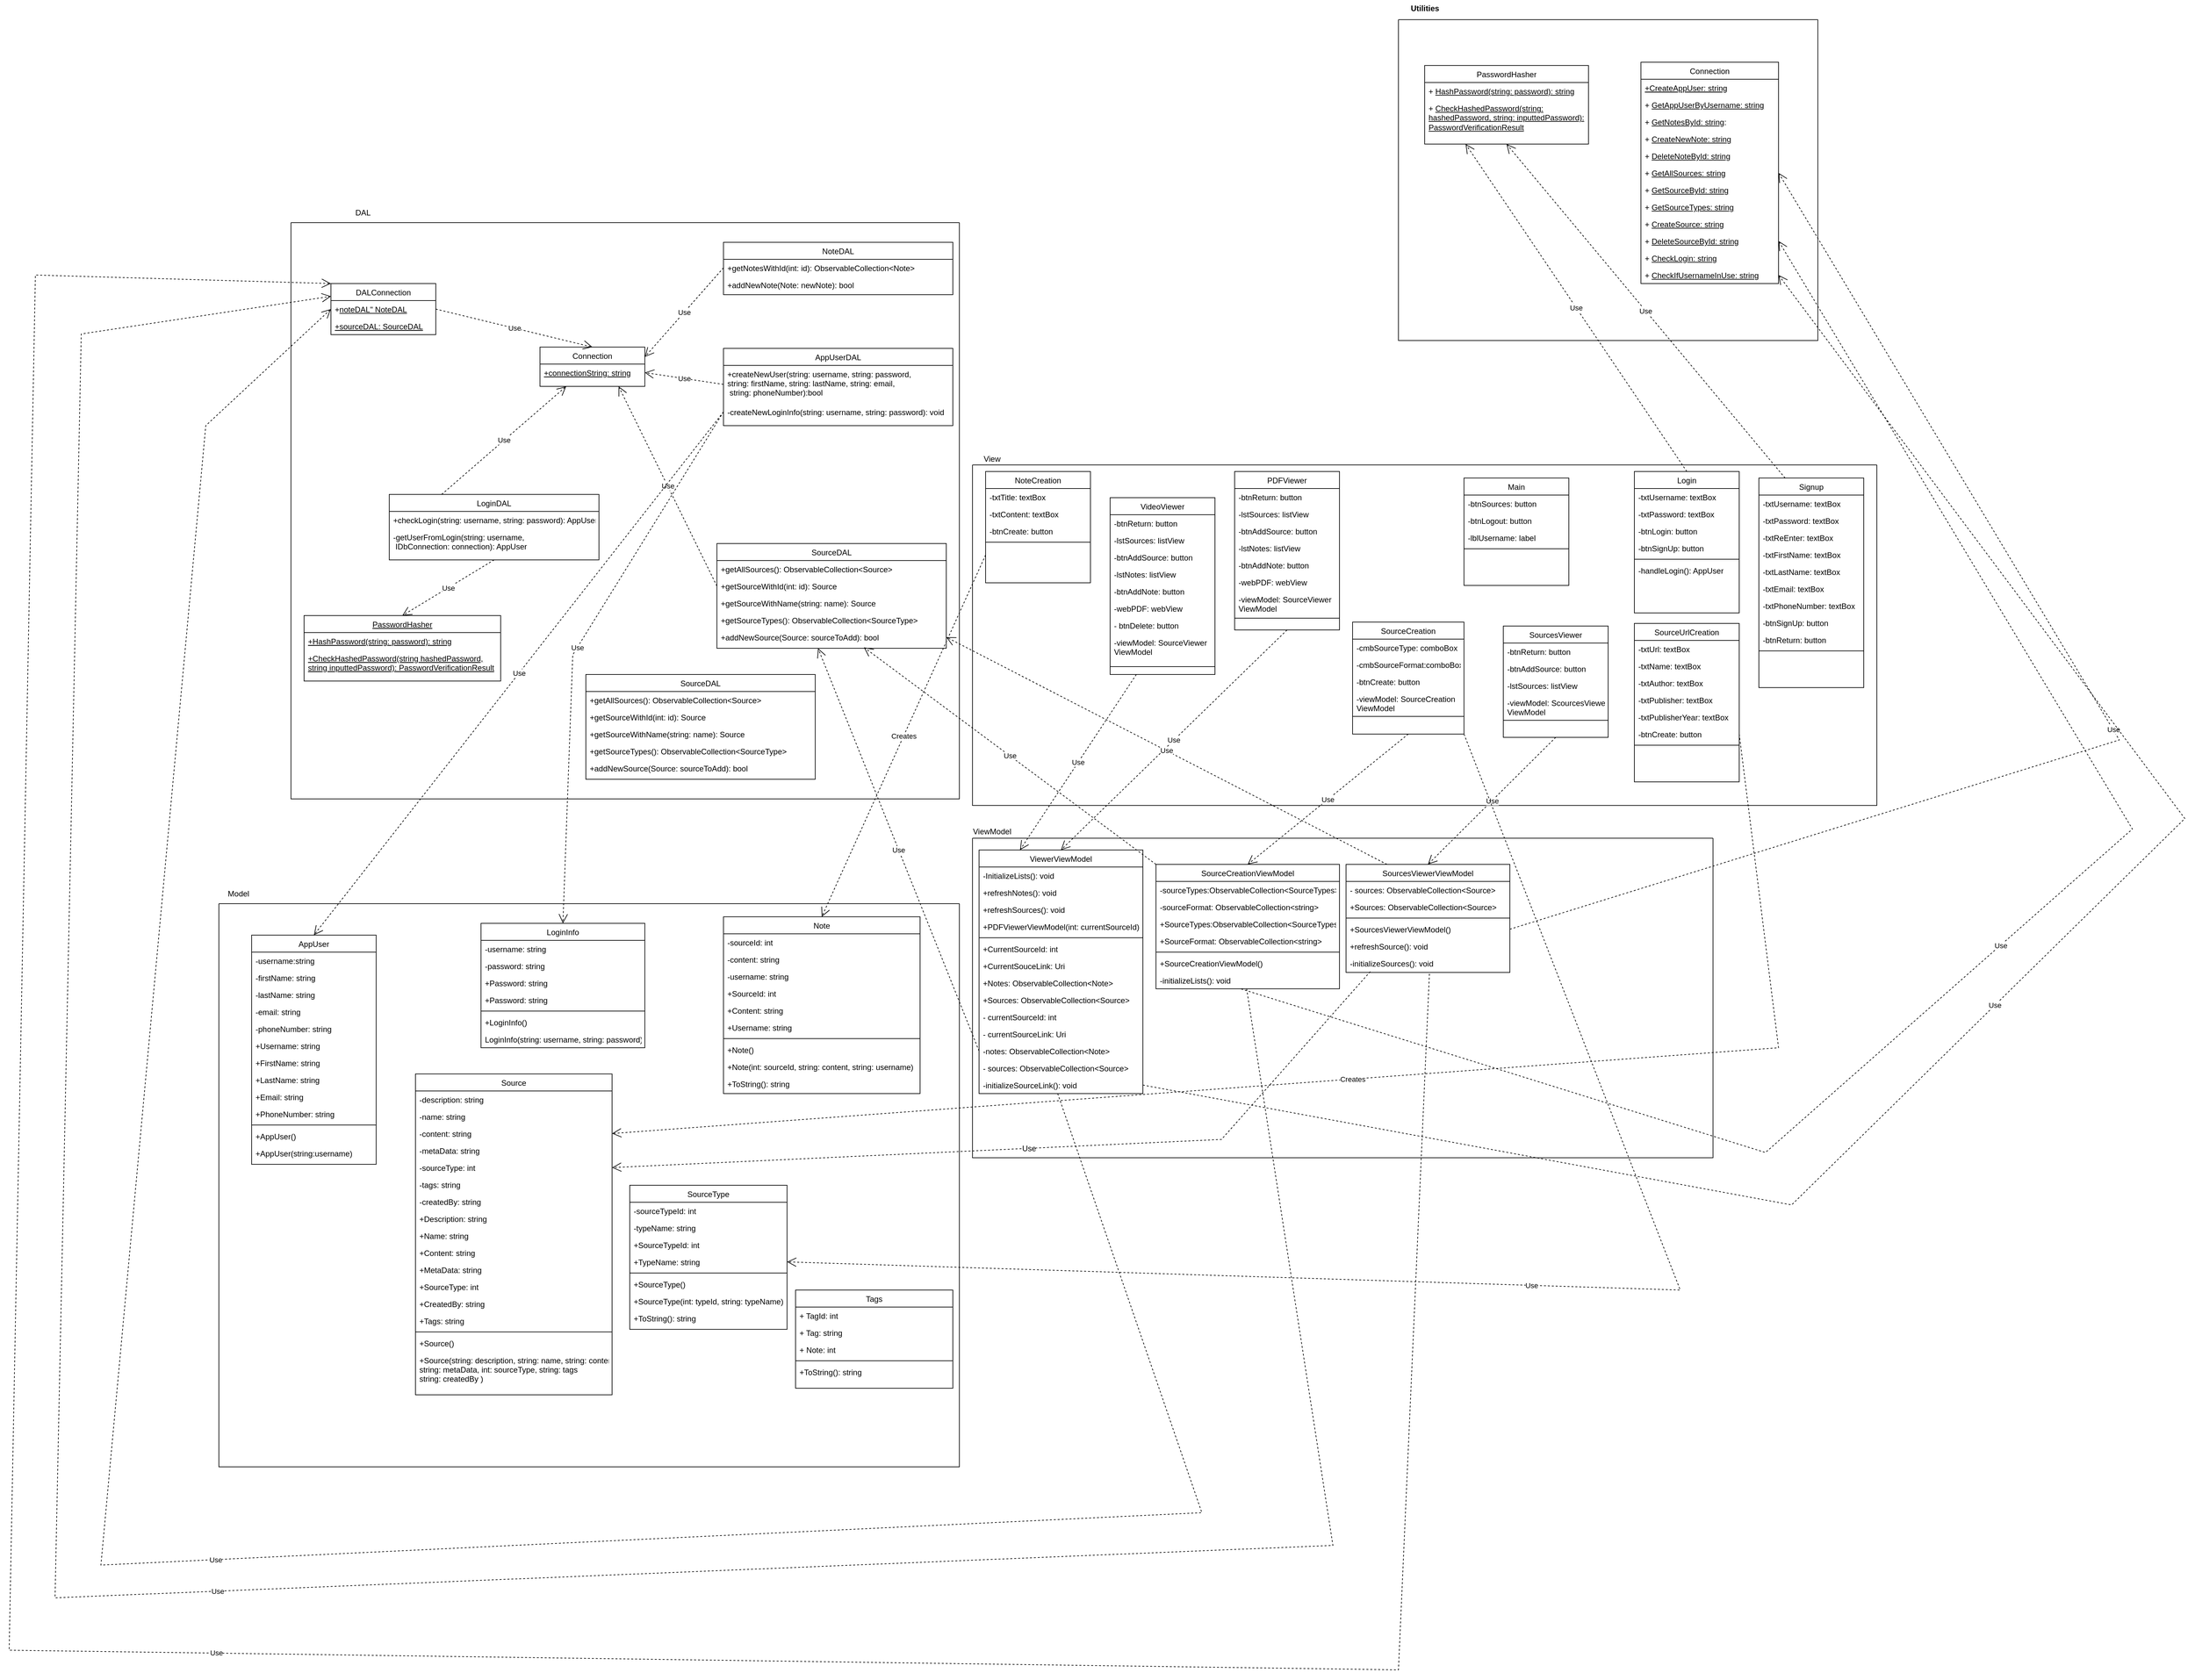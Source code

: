 <mxfile version="24.0.2" type="device">
  <diagram id="C5RBs43oDa-KdzZeNtuy" name="Page-1">
    <mxGraphModel dx="2476" dy="2010" grid="1" gridSize="10" guides="1" tooltips="1" connect="1" arrows="1" fold="1" page="1" pageScale="1" pageWidth="827" pageHeight="1169" math="0" shadow="0">
      <root>
        <mxCell id="WIyWlLk6GJQsqaUBKTNV-0" />
        <mxCell id="WIyWlLk6GJQsqaUBKTNV-1" parent="WIyWlLk6GJQsqaUBKTNV-0" />
        <mxCell id="eHy9ihu7SwEUVI_f0cZx-36" value="Connection" style="swimlane;fontStyle=0;align=center;verticalAlign=top;childLayout=stackLayout;horizontal=1;startSize=26;horizontalStack=0;resizeParent=1;resizeLast=0;collapsible=1;marginBottom=0;rounded=0;shadow=0;strokeWidth=1;" parent="WIyWlLk6GJQsqaUBKTNV-1" vertex="1">
          <mxGeometry x="-790" y="-140" width="160" height="60" as="geometry">
            <mxRectangle x="130" y="380" width="160" height="26" as="alternateBounds" />
          </mxGeometry>
        </mxCell>
        <mxCell id="eHy9ihu7SwEUVI_f0cZx-40" value="+connectionString: string" style="text;align=left;verticalAlign=top;spacingLeft=4;spacingRight=4;overflow=hidden;rotatable=0;points=[[0,0.5],[1,0.5]];portConstraint=eastwest;fontStyle=4" parent="eHy9ihu7SwEUVI_f0cZx-36" vertex="1">
          <mxGeometry y="26" width="160" height="26" as="geometry" />
        </mxCell>
        <mxCell id="eHy9ihu7SwEUVI_f0cZx-42" value="SourceDAL" style="swimlane;fontStyle=0;align=center;verticalAlign=top;childLayout=stackLayout;horizontal=1;startSize=26;horizontalStack=0;resizeParent=1;resizeLast=0;collapsible=1;marginBottom=0;rounded=0;shadow=0;strokeWidth=1;" parent="WIyWlLk6GJQsqaUBKTNV-1" vertex="1">
          <mxGeometry x="-520" y="160" width="350" height="160" as="geometry">
            <mxRectangle x="130" y="380" width="160" height="26" as="alternateBounds" />
          </mxGeometry>
        </mxCell>
        <mxCell id="eHy9ihu7SwEUVI_f0cZx-43" value="+getAllSources(): ObservableCollection&lt;Source&gt;" style="text;align=left;verticalAlign=top;spacingLeft=4;spacingRight=4;overflow=hidden;rotatable=0;points=[[0,0.5],[1,0.5]];portConstraint=eastwest;" parent="eHy9ihu7SwEUVI_f0cZx-42" vertex="1">
          <mxGeometry y="26" width="350" height="26" as="geometry" />
        </mxCell>
        <mxCell id="eHy9ihu7SwEUVI_f0cZx-44" value="+getSourceWithId(int: id): Source" style="text;align=left;verticalAlign=top;spacingLeft=4;spacingRight=4;overflow=hidden;rotatable=0;points=[[0,0.5],[1,0.5]];portConstraint=eastwest;rounded=0;shadow=0;html=0;" parent="eHy9ihu7SwEUVI_f0cZx-42" vertex="1">
          <mxGeometry y="52" width="350" height="26" as="geometry" />
        </mxCell>
        <mxCell id="eHy9ihu7SwEUVI_f0cZx-47" value="+getSourceWithName(string: name): Source" style="text;align=left;verticalAlign=top;spacingLeft=4;spacingRight=4;overflow=hidden;rotatable=0;points=[[0,0.5],[1,0.5]];portConstraint=eastwest;" parent="eHy9ihu7SwEUVI_f0cZx-42" vertex="1">
          <mxGeometry y="78" width="350" height="26" as="geometry" />
        </mxCell>
        <mxCell id="eHy9ihu7SwEUVI_f0cZx-214" value="+getSourceTypes(): ObservableCollection&lt;SourceType&gt;" style="text;align=left;verticalAlign=top;spacingLeft=4;spacingRight=4;overflow=hidden;rotatable=0;points=[[0,0.5],[1,0.5]];portConstraint=eastwest;" parent="eHy9ihu7SwEUVI_f0cZx-42" vertex="1">
          <mxGeometry y="104" width="350" height="26" as="geometry" />
        </mxCell>
        <mxCell id="eHy9ihu7SwEUVI_f0cZx-216" value="+addNewSource(Source: sourceToAdd): bool" style="text;align=left;verticalAlign=top;spacingLeft=4;spacingRight=4;overflow=hidden;rotatable=0;points=[[0,0.5],[1,0.5]];portConstraint=eastwest;" parent="eHy9ihu7SwEUVI_f0cZx-42" vertex="1">
          <mxGeometry y="130" width="350" height="26" as="geometry" />
        </mxCell>
        <mxCell id="eHy9ihu7SwEUVI_f0cZx-60" value="AppUserDAL" style="swimlane;fontStyle=0;align=center;verticalAlign=top;childLayout=stackLayout;horizontal=1;startSize=26;horizontalStack=0;resizeParent=1;resizeLast=0;collapsible=1;marginBottom=0;rounded=0;shadow=0;strokeWidth=1;" parent="WIyWlLk6GJQsqaUBKTNV-1" vertex="1">
          <mxGeometry x="-510" y="-138" width="350" height="118" as="geometry">
            <mxRectangle x="130" y="380" width="160" height="26" as="alternateBounds" />
          </mxGeometry>
        </mxCell>
        <mxCell id="eHy9ihu7SwEUVI_f0cZx-65" value="+createNewUser(string: username, string: password, &#xa;string: firstName, string: lastName, string: email,&#xa; string: phoneNumber):bool" style="text;align=left;verticalAlign=top;spacingLeft=4;spacingRight=4;overflow=hidden;rotatable=0;points=[[0,0.5],[1,0.5]];portConstraint=eastwest;" parent="eHy9ihu7SwEUVI_f0cZx-60" vertex="1">
          <mxGeometry y="26" width="350" height="58" as="geometry" />
        </mxCell>
        <mxCell id="eHy9ihu7SwEUVI_f0cZx-210" value="-createNewLoginInfo(string: username, string: password): void" style="text;align=left;verticalAlign=top;spacingLeft=4;spacingRight=4;overflow=hidden;rotatable=0;points=[[0,0.5],[1,0.5]];portConstraint=eastwest;" parent="eHy9ihu7SwEUVI_f0cZx-60" vertex="1">
          <mxGeometry y="84" width="350" height="26" as="geometry" />
        </mxCell>
        <mxCell id="eHy9ihu7SwEUVI_f0cZx-66" value="NoteDAL" style="swimlane;fontStyle=0;align=center;verticalAlign=top;childLayout=stackLayout;horizontal=1;startSize=26;horizontalStack=0;resizeParent=1;resizeLast=0;collapsible=1;marginBottom=0;rounded=0;shadow=0;strokeWidth=1;" parent="WIyWlLk6GJQsqaUBKTNV-1" vertex="1">
          <mxGeometry x="-510" y="-300" width="350" height="80" as="geometry">
            <mxRectangle x="130" y="380" width="160" height="26" as="alternateBounds" />
          </mxGeometry>
        </mxCell>
        <mxCell id="eHy9ihu7SwEUVI_f0cZx-71" value="+getNotesWithId(int: id): ObservableCollection&lt;Note&gt;" style="text;align=left;verticalAlign=top;spacingLeft=4;spacingRight=4;overflow=hidden;rotatable=0;points=[[0,0.5],[1,0.5]];portConstraint=eastwest;" parent="eHy9ihu7SwEUVI_f0cZx-66" vertex="1">
          <mxGeometry y="26" width="350" height="26" as="geometry" />
        </mxCell>
        <mxCell id="eHy9ihu7SwEUVI_f0cZx-213" value="+addNewNote(Note: newNote): bool" style="text;align=left;verticalAlign=top;spacingLeft=4;spacingRight=4;overflow=hidden;rotatable=0;points=[[0,0.5],[1,0.5]];portConstraint=eastwest;" parent="eHy9ihu7SwEUVI_f0cZx-66" vertex="1">
          <mxGeometry y="52" width="350" height="26" as="geometry" />
        </mxCell>
        <mxCell id="eHy9ihu7SwEUVI_f0cZx-72" value="PasswordHasher" style="swimlane;fontStyle=4;align=center;verticalAlign=top;childLayout=stackLayout;horizontal=1;startSize=26;horizontalStack=0;resizeParent=1;resizeLast=0;collapsible=1;marginBottom=0;rounded=0;shadow=0;strokeWidth=1;" parent="WIyWlLk6GJQsqaUBKTNV-1" vertex="1">
          <mxGeometry x="-1150" y="270" width="300" height="100" as="geometry">
            <mxRectangle x="130" y="380" width="160" height="26" as="alternateBounds" />
          </mxGeometry>
        </mxCell>
        <mxCell id="eHy9ihu7SwEUVI_f0cZx-76" value="+HashPassword(string: password): string" style="text;align=left;verticalAlign=top;spacingLeft=4;spacingRight=4;overflow=hidden;rotatable=0;points=[[0,0.5],[1,0.5]];portConstraint=eastwest;fontStyle=4" parent="eHy9ihu7SwEUVI_f0cZx-72" vertex="1">
          <mxGeometry y="26" width="300" height="26" as="geometry" />
        </mxCell>
        <mxCell id="eHy9ihu7SwEUVI_f0cZx-274" value="+CheckHashedPassword(string hashedPassword, &#xa;string inputtedPassword): PasswordVerificationResult" style="text;align=left;verticalAlign=top;spacingLeft=4;spacingRight=4;overflow=hidden;rotatable=0;points=[[0,0.5],[1,0.5]];portConstraint=eastwest;fontStyle=4" parent="eHy9ihu7SwEUVI_f0cZx-72" vertex="1">
          <mxGeometry y="52" width="300" height="48" as="geometry" />
        </mxCell>
        <mxCell id="eHy9ihu7SwEUVI_f0cZx-96" value="Note" style="swimlane;fontStyle=0;align=center;verticalAlign=top;childLayout=stackLayout;horizontal=1;startSize=26;horizontalStack=0;resizeParent=1;resizeLast=0;collapsible=1;marginBottom=0;rounded=0;shadow=0;strokeWidth=1;" parent="WIyWlLk6GJQsqaUBKTNV-1" vertex="1">
          <mxGeometry x="-510" y="730" width="300" height="270" as="geometry">
            <mxRectangle x="130" y="380" width="160" height="26" as="alternateBounds" />
          </mxGeometry>
        </mxCell>
        <mxCell id="eHy9ihu7SwEUVI_f0cZx-97" value="-sourceId: int" style="text;align=left;verticalAlign=top;spacingLeft=4;spacingRight=4;overflow=hidden;rotatable=0;points=[[0,0.5],[1,0.5]];portConstraint=eastwest;" parent="eHy9ihu7SwEUVI_f0cZx-96" vertex="1">
          <mxGeometry y="26" width="300" height="26" as="geometry" />
        </mxCell>
        <mxCell id="eHy9ihu7SwEUVI_f0cZx-98" value="-content: string" style="text;align=left;verticalAlign=top;spacingLeft=4;spacingRight=4;overflow=hidden;rotatable=0;points=[[0,0.5],[1,0.5]];portConstraint=eastwest;rounded=0;shadow=0;html=0;" parent="eHy9ihu7SwEUVI_f0cZx-96" vertex="1">
          <mxGeometry y="52" width="300" height="26" as="geometry" />
        </mxCell>
        <mxCell id="eHy9ihu7SwEUVI_f0cZx-240" value="-username: string" style="text;align=left;verticalAlign=top;spacingLeft=4;spacingRight=4;overflow=hidden;rotatable=0;points=[[0,0.5],[1,0.5]];portConstraint=eastwest;" parent="eHy9ihu7SwEUVI_f0cZx-96" vertex="1">
          <mxGeometry y="78" width="300" height="26" as="geometry" />
        </mxCell>
        <mxCell id="eHy9ihu7SwEUVI_f0cZx-242" value="+SourceId: int" style="text;align=left;verticalAlign=top;spacingLeft=4;spacingRight=4;overflow=hidden;rotatable=0;points=[[0,0.5],[1,0.5]];portConstraint=eastwest;" parent="eHy9ihu7SwEUVI_f0cZx-96" vertex="1">
          <mxGeometry y="104" width="300" height="26" as="geometry" />
        </mxCell>
        <mxCell id="eHy9ihu7SwEUVI_f0cZx-241" value="+Content: string" style="text;align=left;verticalAlign=top;spacingLeft=4;spacingRight=4;overflow=hidden;rotatable=0;points=[[0,0.5],[1,0.5]];portConstraint=eastwest;" parent="eHy9ihu7SwEUVI_f0cZx-96" vertex="1">
          <mxGeometry y="130" width="300" height="26" as="geometry" />
        </mxCell>
        <mxCell id="eHy9ihu7SwEUVI_f0cZx-243" value="+Username: string" style="text;align=left;verticalAlign=top;spacingLeft=4;spacingRight=4;overflow=hidden;rotatable=0;points=[[0,0.5],[1,0.5]];portConstraint=eastwest;" parent="eHy9ihu7SwEUVI_f0cZx-96" vertex="1">
          <mxGeometry y="156" width="300" height="26" as="geometry" />
        </mxCell>
        <mxCell id="eHy9ihu7SwEUVI_f0cZx-99" value="" style="line;html=1;strokeWidth=1;align=left;verticalAlign=middle;spacingTop=-1;spacingLeft=3;spacingRight=3;rotatable=0;labelPosition=right;points=[];portConstraint=eastwest;" parent="eHy9ihu7SwEUVI_f0cZx-96" vertex="1">
          <mxGeometry y="182" width="300" height="8" as="geometry" />
        </mxCell>
        <mxCell id="eHy9ihu7SwEUVI_f0cZx-245" value="+Note()" style="text;align=left;verticalAlign=top;spacingLeft=4;spacingRight=4;overflow=hidden;rotatable=0;points=[[0,0.5],[1,0.5]];portConstraint=eastwest;" parent="eHy9ihu7SwEUVI_f0cZx-96" vertex="1">
          <mxGeometry y="190" width="300" height="26" as="geometry" />
        </mxCell>
        <mxCell id="eHy9ihu7SwEUVI_f0cZx-244" value="+Note(int: sourceId, string: content, string: username)" style="text;align=left;verticalAlign=top;spacingLeft=4;spacingRight=4;overflow=hidden;rotatable=0;points=[[0,0.5],[1,0.5]];portConstraint=eastwest;" parent="eHy9ihu7SwEUVI_f0cZx-96" vertex="1">
          <mxGeometry y="216" width="300" height="26" as="geometry" />
        </mxCell>
        <mxCell id="eHy9ihu7SwEUVI_f0cZx-101" value="+ToString(): string" style="text;align=left;verticalAlign=top;spacingLeft=4;spacingRight=4;overflow=hidden;rotatable=0;points=[[0,0.5],[1,0.5]];portConstraint=eastwest;" parent="eHy9ihu7SwEUVI_f0cZx-96" vertex="1">
          <mxGeometry y="242" width="300" height="26" as="geometry" />
        </mxCell>
        <mxCell id="eHy9ihu7SwEUVI_f0cZx-108" value="Main" style="swimlane;fontStyle=0;align=center;verticalAlign=top;childLayout=stackLayout;horizontal=1;startSize=26;horizontalStack=0;resizeParent=1;resizeLast=0;collapsible=1;marginBottom=0;rounded=0;shadow=0;strokeWidth=1;" parent="WIyWlLk6GJQsqaUBKTNV-1" vertex="1">
          <mxGeometry x="620" y="60" width="160" height="164" as="geometry">
            <mxRectangle x="130" y="380" width="160" height="26" as="alternateBounds" />
          </mxGeometry>
        </mxCell>
        <mxCell id="eHy9ihu7SwEUVI_f0cZx-109" value="-btnSources: button" style="text;align=left;verticalAlign=top;spacingLeft=4;spacingRight=4;overflow=hidden;rotatable=0;points=[[0,0.5],[1,0.5]];portConstraint=eastwest;" parent="eHy9ihu7SwEUVI_f0cZx-108" vertex="1">
          <mxGeometry y="26" width="160" height="26" as="geometry" />
        </mxCell>
        <mxCell id="eHy9ihu7SwEUVI_f0cZx-279" value="-btnLogout: button" style="text;align=left;verticalAlign=top;spacingLeft=4;spacingRight=4;overflow=hidden;rotatable=0;points=[[0,0.5],[1,0.5]];portConstraint=eastwest;" parent="eHy9ihu7SwEUVI_f0cZx-108" vertex="1">
          <mxGeometry y="52" width="160" height="26" as="geometry" />
        </mxCell>
        <mxCell id="eHy9ihu7SwEUVI_f0cZx-282" value="-lblUsername: label" style="text;align=left;verticalAlign=top;spacingLeft=4;spacingRight=4;overflow=hidden;rotatable=0;points=[[0,0.5],[1,0.5]];portConstraint=eastwest;rounded=0;shadow=0;html=0;" parent="eHy9ihu7SwEUVI_f0cZx-108" vertex="1">
          <mxGeometry y="78" width="160" height="26" as="geometry" />
        </mxCell>
        <mxCell id="eHy9ihu7SwEUVI_f0cZx-111" value="" style="line;html=1;strokeWidth=1;align=left;verticalAlign=middle;spacingTop=-1;spacingLeft=3;spacingRight=3;rotatable=0;labelPosition=right;points=[];portConstraint=eastwest;" parent="eHy9ihu7SwEUVI_f0cZx-108" vertex="1">
          <mxGeometry y="104" width="160" height="8" as="geometry" />
        </mxCell>
        <mxCell id="eHy9ihu7SwEUVI_f0cZx-138" value="SourcesViewer" style="swimlane;fontStyle=0;align=center;verticalAlign=top;childLayout=stackLayout;horizontal=1;startSize=26;horizontalStack=0;resizeParent=1;resizeLast=0;collapsible=1;marginBottom=0;rounded=0;shadow=0;strokeWidth=1;" parent="WIyWlLk6GJQsqaUBKTNV-1" vertex="1">
          <mxGeometry x="680" y="286" width="160" height="170" as="geometry">
            <mxRectangle x="130" y="380" width="160" height="26" as="alternateBounds" />
          </mxGeometry>
        </mxCell>
        <mxCell id="eHy9ihu7SwEUVI_f0cZx-139" value="-btnReturn: button" style="text;align=left;verticalAlign=top;spacingLeft=4;spacingRight=4;overflow=hidden;rotatable=0;points=[[0,0.5],[1,0.5]];portConstraint=eastwest;" parent="eHy9ihu7SwEUVI_f0cZx-138" vertex="1">
          <mxGeometry y="26" width="160" height="26" as="geometry" />
        </mxCell>
        <mxCell id="eHy9ihu7SwEUVI_f0cZx-299" value="-btnAddSource: button" style="text;align=left;verticalAlign=top;spacingLeft=4;spacingRight=4;overflow=hidden;rotatable=0;points=[[0,0.5],[1,0.5]];portConstraint=eastwest;" parent="eHy9ihu7SwEUVI_f0cZx-138" vertex="1">
          <mxGeometry y="52" width="160" height="26" as="geometry" />
        </mxCell>
        <mxCell id="eHy9ihu7SwEUVI_f0cZx-302" value="-lstSources: listView" style="text;align=left;verticalAlign=top;spacingLeft=4;spacingRight=4;overflow=hidden;rotatable=0;points=[[0,0.5],[1,0.5]];portConstraint=eastwest;rounded=0;shadow=0;html=0;" parent="eHy9ihu7SwEUVI_f0cZx-138" vertex="1">
          <mxGeometry y="78" width="160" height="26" as="geometry" />
        </mxCell>
        <mxCell id="eHy9ihu7SwEUVI_f0cZx-351" value="-viewModel: ScourcesViewer&#xa;ViewModel" style="text;align=left;verticalAlign=top;spacingLeft=4;spacingRight=4;overflow=hidden;rotatable=0;points=[[0,0.5],[1,0.5]];portConstraint=eastwest;rounded=0;shadow=0;html=0;" parent="eHy9ihu7SwEUVI_f0cZx-138" vertex="1">
          <mxGeometry y="104" width="160" height="36" as="geometry" />
        </mxCell>
        <mxCell id="eHy9ihu7SwEUVI_f0cZx-141" value="" style="line;html=1;strokeWidth=1;align=left;verticalAlign=middle;spacingTop=-1;spacingLeft=3;spacingRight=3;rotatable=0;labelPosition=right;points=[];portConstraint=eastwest;" parent="eHy9ihu7SwEUVI_f0cZx-138" vertex="1">
          <mxGeometry y="140" width="160" height="8" as="geometry" />
        </mxCell>
        <mxCell id="eHy9ihu7SwEUVI_f0cZx-150" value="Signup" style="swimlane;fontStyle=0;align=center;verticalAlign=top;childLayout=stackLayout;horizontal=1;startSize=26;horizontalStack=0;resizeParent=1;resizeLast=0;collapsible=1;marginBottom=0;rounded=0;shadow=0;strokeWidth=1;" parent="WIyWlLk6GJQsqaUBKTNV-1" vertex="1">
          <mxGeometry x="1070" y="60" width="160" height="320" as="geometry">
            <mxRectangle x="130" y="380" width="160" height="26" as="alternateBounds" />
          </mxGeometry>
        </mxCell>
        <mxCell id="eHy9ihu7SwEUVI_f0cZx-314" value="-txtUsername: textBox" style="text;align=left;verticalAlign=top;spacingLeft=4;spacingRight=4;overflow=hidden;rotatable=0;points=[[0,0.5],[1,0.5]];portConstraint=eastwest;rounded=0;shadow=0;html=0;" parent="eHy9ihu7SwEUVI_f0cZx-150" vertex="1">
          <mxGeometry y="26" width="160" height="26" as="geometry" />
        </mxCell>
        <mxCell id="eHy9ihu7SwEUVI_f0cZx-313" value="-txtPassword: textBox" style="text;align=left;verticalAlign=top;spacingLeft=4;spacingRight=4;overflow=hidden;rotatable=0;points=[[0,0.5],[1,0.5]];portConstraint=eastwest;rounded=0;shadow=0;html=0;" parent="eHy9ihu7SwEUVI_f0cZx-150" vertex="1">
          <mxGeometry y="52" width="160" height="26" as="geometry" />
        </mxCell>
        <mxCell id="eHy9ihu7SwEUVI_f0cZx-312" value="-txtReEnter: textBox" style="text;align=left;verticalAlign=top;spacingLeft=4;spacingRight=4;overflow=hidden;rotatable=0;points=[[0,0.5],[1,0.5]];portConstraint=eastwest;rounded=0;shadow=0;html=0;" parent="eHy9ihu7SwEUVI_f0cZx-150" vertex="1">
          <mxGeometry y="78" width="160" height="26" as="geometry" />
        </mxCell>
        <mxCell id="eHy9ihu7SwEUVI_f0cZx-311" value="-txtFirstName: textBox" style="text;align=left;verticalAlign=top;spacingLeft=4;spacingRight=4;overflow=hidden;rotatable=0;points=[[0,0.5],[1,0.5]];portConstraint=eastwest;" parent="eHy9ihu7SwEUVI_f0cZx-150" vertex="1">
          <mxGeometry y="104" width="160" height="26" as="geometry" />
        </mxCell>
        <mxCell id="eHy9ihu7SwEUVI_f0cZx-319" value="-txtLastName: textBox" style="text;align=left;verticalAlign=top;spacingLeft=4;spacingRight=4;overflow=hidden;rotatable=0;points=[[0,0.5],[1,0.5]];portConstraint=eastwest;" parent="eHy9ihu7SwEUVI_f0cZx-150" vertex="1">
          <mxGeometry y="130" width="160" height="26" as="geometry" />
        </mxCell>
        <mxCell id="eHy9ihu7SwEUVI_f0cZx-320" value="-txtEmail: textBox" style="text;align=left;verticalAlign=top;spacingLeft=4;spacingRight=4;overflow=hidden;rotatable=0;points=[[0,0.5],[1,0.5]];portConstraint=eastwest;" parent="eHy9ihu7SwEUVI_f0cZx-150" vertex="1">
          <mxGeometry y="156" width="160" height="26" as="geometry" />
        </mxCell>
        <mxCell id="eHy9ihu7SwEUVI_f0cZx-151" value="-txtPhoneNumber: textBox" style="text;align=left;verticalAlign=top;spacingLeft=4;spacingRight=4;overflow=hidden;rotatable=0;points=[[0,0.5],[1,0.5]];portConstraint=eastwest;" parent="eHy9ihu7SwEUVI_f0cZx-150" vertex="1">
          <mxGeometry y="182" width="160" height="26" as="geometry" />
        </mxCell>
        <mxCell id="eHy9ihu7SwEUVI_f0cZx-152" value="-btnSignUp: button" style="text;align=left;verticalAlign=top;spacingLeft=4;spacingRight=4;overflow=hidden;rotatable=0;points=[[0,0.5],[1,0.5]];portConstraint=eastwest;rounded=0;shadow=0;html=0;" parent="eHy9ihu7SwEUVI_f0cZx-150" vertex="1">
          <mxGeometry y="208" width="160" height="26" as="geometry" />
        </mxCell>
        <mxCell id="eHy9ihu7SwEUVI_f0cZx-321" value="-btnReturn: button" style="text;align=left;verticalAlign=top;spacingLeft=4;spacingRight=4;overflow=hidden;rotatable=0;points=[[0,0.5],[1,0.5]];portConstraint=eastwest;rounded=0;shadow=0;html=0;" parent="eHy9ihu7SwEUVI_f0cZx-150" vertex="1">
          <mxGeometry y="234" width="160" height="26" as="geometry" />
        </mxCell>
        <mxCell id="eHy9ihu7SwEUVI_f0cZx-153" value="" style="line;html=1;strokeWidth=1;align=left;verticalAlign=middle;spacingTop=-1;spacingLeft=3;spacingRight=3;rotatable=0;labelPosition=right;points=[];portConstraint=eastwest;" parent="eHy9ihu7SwEUVI_f0cZx-150" vertex="1">
          <mxGeometry y="260" width="160" height="8" as="geometry" />
        </mxCell>
        <mxCell id="eHy9ihu7SwEUVI_f0cZx-166" value="SourcesViewerViewModel" style="swimlane;fontStyle=0;align=center;verticalAlign=top;childLayout=stackLayout;horizontal=1;startSize=26;horizontalStack=0;resizeParent=1;resizeLast=0;collapsible=1;marginBottom=0;rounded=0;shadow=0;strokeWidth=1;" parent="WIyWlLk6GJQsqaUBKTNV-1" vertex="1">
          <mxGeometry x="440" y="650" width="250" height="165" as="geometry">
            <mxRectangle x="130" y="380" width="160" height="26" as="alternateBounds" />
          </mxGeometry>
        </mxCell>
        <mxCell id="eHy9ihu7SwEUVI_f0cZx-167" value="- sources: ObservableCollection&lt;Source&gt;" style="text;align=left;verticalAlign=top;spacingLeft=4;spacingRight=4;overflow=hidden;rotatable=0;points=[[0,0.5],[1,0.5]];portConstraint=eastwest;" parent="eHy9ihu7SwEUVI_f0cZx-166" vertex="1">
          <mxGeometry y="26" width="250" height="26" as="geometry" />
        </mxCell>
        <mxCell id="eHy9ihu7SwEUVI_f0cZx-169" value="+Sources: ObservableCollection&lt;Source&gt;" style="text;align=left;verticalAlign=top;spacingLeft=4;spacingRight=4;overflow=hidden;rotatable=0;points=[[0,0.5],[1,0.5]];portConstraint=eastwest;rounded=0;shadow=0;html=0;" parent="eHy9ihu7SwEUVI_f0cZx-166" vertex="1">
          <mxGeometry y="52" width="250" height="26" as="geometry" />
        </mxCell>
        <mxCell id="eHy9ihu7SwEUVI_f0cZx-170" value="" style="line;html=1;strokeWidth=1;align=left;verticalAlign=middle;spacingTop=-1;spacingLeft=3;spacingRight=3;rotatable=0;labelPosition=right;points=[];portConstraint=eastwest;" parent="eHy9ihu7SwEUVI_f0cZx-166" vertex="1">
          <mxGeometry y="78" width="250" height="8" as="geometry" />
        </mxCell>
        <mxCell id="eHy9ihu7SwEUVI_f0cZx-207" value="+SourcesViewerViewModel()" style="text;align=left;verticalAlign=top;spacingLeft=4;spacingRight=4;overflow=hidden;rotatable=0;points=[[0,0.5],[1,0.5]];portConstraint=eastwest;" parent="eHy9ihu7SwEUVI_f0cZx-166" vertex="1">
          <mxGeometry y="86" width="250" height="26" as="geometry" />
        </mxCell>
        <mxCell id="eHy9ihu7SwEUVI_f0cZx-172" value="+refreshSource(): void" style="text;align=left;verticalAlign=top;spacingLeft=4;spacingRight=4;overflow=hidden;rotatable=0;points=[[0,0.5],[1,0.5]];portConstraint=eastwest;" parent="eHy9ihu7SwEUVI_f0cZx-166" vertex="1">
          <mxGeometry y="112" width="250" height="26" as="geometry" />
        </mxCell>
        <mxCell id="eHy9ihu7SwEUVI_f0cZx-206" value="-initializeSources(): void" style="text;align=left;verticalAlign=top;spacingLeft=4;spacingRight=4;overflow=hidden;rotatable=0;points=[[0,0.5],[1,0.5]];portConstraint=eastwest;" parent="eHy9ihu7SwEUVI_f0cZx-166" vertex="1">
          <mxGeometry y="138" width="250" height="26" as="geometry" />
        </mxCell>
        <mxCell id="eHy9ihu7SwEUVI_f0cZx-173" value="SourceCreationViewModel" style="swimlane;fontStyle=0;align=center;verticalAlign=top;childLayout=stackLayout;horizontal=1;startSize=26;horizontalStack=0;resizeParent=1;resizeLast=0;collapsible=1;marginBottom=0;rounded=0;shadow=0;strokeWidth=1;" parent="WIyWlLk6GJQsqaUBKTNV-1" vertex="1">
          <mxGeometry x="150" y="650" width="280" height="190" as="geometry">
            <mxRectangle x="130" y="380" width="160" height="26" as="alternateBounds" />
          </mxGeometry>
        </mxCell>
        <mxCell id="eHy9ihu7SwEUVI_f0cZx-174" value="-sourceTypes:ObservableCollection&lt;SourceTypes&gt;" style="text;align=left;verticalAlign=top;spacingLeft=4;spacingRight=4;overflow=hidden;rotatable=0;points=[[0,0.5],[1,0.5]];portConstraint=eastwest;" parent="eHy9ihu7SwEUVI_f0cZx-173" vertex="1">
          <mxGeometry y="26" width="280" height="26" as="geometry" />
        </mxCell>
        <mxCell id="eHy9ihu7SwEUVI_f0cZx-175" value="-sourceFormat: ObservableCollection&lt;string&gt;" style="text;align=left;verticalAlign=top;spacingLeft=4;spacingRight=4;overflow=hidden;rotatable=0;points=[[0,0.5],[1,0.5]];portConstraint=eastwest;rounded=0;shadow=0;html=0;" parent="eHy9ihu7SwEUVI_f0cZx-173" vertex="1">
          <mxGeometry y="52" width="280" height="26" as="geometry" />
        </mxCell>
        <mxCell id="eHy9ihu7SwEUVI_f0cZx-195" value="+SourceTypes:ObservableCollection&lt;SourceTypes&gt;" style="text;align=left;verticalAlign=top;spacingLeft=4;spacingRight=4;overflow=hidden;rotatable=0;points=[[0,0.5],[1,0.5]];portConstraint=eastwest;" parent="eHy9ihu7SwEUVI_f0cZx-173" vertex="1">
          <mxGeometry y="78" width="280" height="26" as="geometry" />
        </mxCell>
        <mxCell id="eHy9ihu7SwEUVI_f0cZx-194" value="+SourceFormat: ObservableCollection&lt;string&gt;" style="text;align=left;verticalAlign=top;spacingLeft=4;spacingRight=4;overflow=hidden;rotatable=0;points=[[0,0.5],[1,0.5]];portConstraint=eastwest;rounded=0;shadow=0;html=0;" parent="eHy9ihu7SwEUVI_f0cZx-173" vertex="1">
          <mxGeometry y="104" width="280" height="26" as="geometry" />
        </mxCell>
        <mxCell id="eHy9ihu7SwEUVI_f0cZx-177" value="" style="line;html=1;strokeWidth=1;align=left;verticalAlign=middle;spacingTop=-1;spacingLeft=3;spacingRight=3;rotatable=0;labelPosition=right;points=[];portConstraint=eastwest;" parent="eHy9ihu7SwEUVI_f0cZx-173" vertex="1">
          <mxGeometry y="130" width="280" height="8" as="geometry" />
        </mxCell>
        <mxCell id="eHy9ihu7SwEUVI_f0cZx-205" value="+SourceCreationViewModel()" style="text;align=left;verticalAlign=top;spacingLeft=4;spacingRight=4;overflow=hidden;rotatable=0;points=[[0,0.5],[1,0.5]];portConstraint=eastwest;" parent="eHy9ihu7SwEUVI_f0cZx-173" vertex="1">
          <mxGeometry y="138" width="280" height="26" as="geometry" />
        </mxCell>
        <mxCell id="eHy9ihu7SwEUVI_f0cZx-179" value="-initializeLists(): void" style="text;align=left;verticalAlign=top;spacingLeft=4;spacingRight=4;overflow=hidden;rotatable=0;points=[[0,0.5],[1,0.5]];portConstraint=eastwest;" parent="eHy9ihu7SwEUVI_f0cZx-173" vertex="1">
          <mxGeometry y="164" width="280" height="26" as="geometry" />
        </mxCell>
        <mxCell id="eHy9ihu7SwEUVI_f0cZx-180" value="ViewerViewModel" style="swimlane;fontStyle=0;align=center;verticalAlign=top;childLayout=stackLayout;horizontal=1;startSize=26;horizontalStack=0;resizeParent=1;resizeLast=0;collapsible=1;marginBottom=0;rounded=0;shadow=0;strokeWidth=1;" parent="WIyWlLk6GJQsqaUBKTNV-1" vertex="1">
          <mxGeometry x="-120" y="628" width="250" height="372" as="geometry">
            <mxRectangle x="130" y="380" width="160" height="26" as="alternateBounds" />
          </mxGeometry>
        </mxCell>
        <mxCell id="eHy9ihu7SwEUVI_f0cZx-201" value="-InitializeLists(): void" style="text;align=left;verticalAlign=top;spacingLeft=4;spacingRight=4;overflow=hidden;rotatable=0;points=[[0,0.5],[1,0.5]];portConstraint=eastwest;" parent="eHy9ihu7SwEUVI_f0cZx-180" vertex="1">
          <mxGeometry y="26" width="250" height="26" as="geometry" />
        </mxCell>
        <mxCell id="eHy9ihu7SwEUVI_f0cZx-203" value="+refreshNotes(): void" style="text;align=left;verticalAlign=top;spacingLeft=4;spacingRight=4;overflow=hidden;rotatable=0;points=[[0,0.5],[1,0.5]];portConstraint=eastwest;" parent="eHy9ihu7SwEUVI_f0cZx-180" vertex="1">
          <mxGeometry y="52" width="250" height="26" as="geometry" />
        </mxCell>
        <mxCell id="eHy9ihu7SwEUVI_f0cZx-202" value="+refreshSources(): void" style="text;align=left;verticalAlign=top;spacingLeft=4;spacingRight=4;overflow=hidden;rotatable=0;points=[[0,0.5],[1,0.5]];portConstraint=eastwest;" parent="eHy9ihu7SwEUVI_f0cZx-180" vertex="1">
          <mxGeometry y="78" width="250" height="26" as="geometry" />
        </mxCell>
        <mxCell id="eHy9ihu7SwEUVI_f0cZx-186" value="+PDFViewerViewModel(int: currentSourceId)" style="text;align=left;verticalAlign=top;spacingLeft=4;spacingRight=4;overflow=hidden;rotatable=0;points=[[0,0.5],[1,0.5]];portConstraint=eastwest;" parent="eHy9ihu7SwEUVI_f0cZx-180" vertex="1">
          <mxGeometry y="104" width="250" height="26" as="geometry" />
        </mxCell>
        <mxCell id="eHy9ihu7SwEUVI_f0cZx-184" value="" style="line;html=1;strokeWidth=1;align=left;verticalAlign=middle;spacingTop=-1;spacingLeft=3;spacingRight=3;rotatable=0;labelPosition=right;points=[];portConstraint=eastwest;" parent="eHy9ihu7SwEUVI_f0cZx-180" vertex="1">
          <mxGeometry y="130" width="250" height="8" as="geometry" />
        </mxCell>
        <mxCell id="eHy9ihu7SwEUVI_f0cZx-183" value="+CurrentSourceId: int" style="text;align=left;verticalAlign=top;spacingLeft=4;spacingRight=4;overflow=hidden;rotatable=0;points=[[0,0.5],[1,0.5]];portConstraint=eastwest;rounded=0;shadow=0;html=0;" parent="eHy9ihu7SwEUVI_f0cZx-180" vertex="1">
          <mxGeometry y="138" width="250" height="26" as="geometry" />
        </mxCell>
        <mxCell id="eHy9ihu7SwEUVI_f0cZx-200" value="+CurrentSouceLink: Uri" style="text;align=left;verticalAlign=top;spacingLeft=4;spacingRight=4;overflow=hidden;rotatable=0;points=[[0,0.5],[1,0.5]];portConstraint=eastwest;" parent="eHy9ihu7SwEUVI_f0cZx-180" vertex="1">
          <mxGeometry y="164" width="250" height="26" as="geometry" />
        </mxCell>
        <mxCell id="eHy9ihu7SwEUVI_f0cZx-197" value="+Notes: ObservableCollection&lt;Note&gt;" style="text;align=left;verticalAlign=top;spacingLeft=4;spacingRight=4;overflow=hidden;rotatable=0;points=[[0,0.5],[1,0.5]];portConstraint=eastwest;" parent="eHy9ihu7SwEUVI_f0cZx-180" vertex="1">
          <mxGeometry y="190" width="250" height="26" as="geometry" />
        </mxCell>
        <mxCell id="eHy9ihu7SwEUVI_f0cZx-196" value="+Sources: ObservableCollection&lt;Source&gt;" style="text;align=left;verticalAlign=top;spacingLeft=4;spacingRight=4;overflow=hidden;rotatable=0;points=[[0,0.5],[1,0.5]];portConstraint=eastwest;" parent="eHy9ihu7SwEUVI_f0cZx-180" vertex="1">
          <mxGeometry y="216" width="250" height="26" as="geometry" />
        </mxCell>
        <mxCell id="eHy9ihu7SwEUVI_f0cZx-199" value="- currentSourceId: int" style="text;align=left;verticalAlign=top;spacingLeft=4;spacingRight=4;overflow=hidden;rotatable=0;points=[[0,0.5],[1,0.5]];portConstraint=eastwest;" parent="eHy9ihu7SwEUVI_f0cZx-180" vertex="1">
          <mxGeometry y="242" width="250" height="26" as="geometry" />
        </mxCell>
        <mxCell id="eHy9ihu7SwEUVI_f0cZx-198" value="- currentSourceLink: Uri" style="text;align=left;verticalAlign=top;spacingLeft=4;spacingRight=4;overflow=hidden;rotatable=0;points=[[0,0.5],[1,0.5]];portConstraint=eastwest;" parent="eHy9ihu7SwEUVI_f0cZx-180" vertex="1">
          <mxGeometry y="268" width="250" height="26" as="geometry" />
        </mxCell>
        <mxCell id="eHy9ihu7SwEUVI_f0cZx-182" value="-notes: ObservableCollection&lt;Note&gt;" style="text;align=left;verticalAlign=top;spacingLeft=4;spacingRight=4;overflow=hidden;rotatable=0;points=[[0,0.5],[1,0.5]];portConstraint=eastwest;rounded=0;shadow=0;html=0;" parent="eHy9ihu7SwEUVI_f0cZx-180" vertex="1">
          <mxGeometry y="294" width="250" height="26" as="geometry" />
        </mxCell>
        <mxCell id="eHy9ihu7SwEUVI_f0cZx-181" value="- sources: ObservableCollection&lt;Source&gt;" style="text;align=left;verticalAlign=top;spacingLeft=4;spacingRight=4;overflow=hidden;rotatable=0;points=[[0,0.5],[1,0.5]];portConstraint=eastwest;" parent="eHy9ihu7SwEUVI_f0cZx-180" vertex="1">
          <mxGeometry y="320" width="250" height="26" as="geometry" />
        </mxCell>
        <mxCell id="eHy9ihu7SwEUVI_f0cZx-204" value="-initializeSourceLink(): void" style="text;align=left;verticalAlign=top;spacingLeft=4;spacingRight=4;overflow=hidden;rotatable=0;points=[[0,0.5],[1,0.5]];portConstraint=eastwest;" parent="eHy9ihu7SwEUVI_f0cZx-180" vertex="1">
          <mxGeometry y="346" width="250" height="26" as="geometry" />
        </mxCell>
        <mxCell id="eHy9ihu7SwEUVI_f0cZx-324" value="Use" style="endArrow=open;endSize=12;dashed=1;html=1;rounded=0;exitX=0.5;exitY=1;exitDx=0;exitDy=0;entryX=0.5;entryY=0;entryDx=0;entryDy=0;" parent="WIyWlLk6GJQsqaUBKTNV-1" source="eHy9ihu7SwEUVI_f0cZx-126" target="eHy9ihu7SwEUVI_f0cZx-173" edge="1">
          <mxGeometry width="160" relative="1" as="geometry">
            <mxPoint x="291" y="585" as="sourcePoint" />
            <mxPoint x="200" y="316" as="targetPoint" />
          </mxGeometry>
        </mxCell>
        <mxCell id="eHy9ihu7SwEUVI_f0cZx-325" value="Use" style="endArrow=open;endSize=12;dashed=1;html=1;rounded=0;exitX=0.5;exitY=1;exitDx=0;exitDy=0;entryX=0.5;entryY=0;entryDx=0;entryDy=0;" parent="WIyWlLk6GJQsqaUBKTNV-1" source="eHy9ihu7SwEUVI_f0cZx-120" target="eHy9ihu7SwEUVI_f0cZx-180" edge="1">
          <mxGeometry width="160" relative="1" as="geometry">
            <mxPoint x="205" y="360" as="sourcePoint" />
            <mxPoint x="100" y="525" as="targetPoint" />
          </mxGeometry>
        </mxCell>
        <mxCell id="eHy9ihu7SwEUVI_f0cZx-326" value="Use" style="endArrow=open;endSize=12;dashed=1;html=1;rounded=0;exitX=0;exitY=0.5;exitDx=0;exitDy=0;entryX=1;entryY=0.25;entryDx=0;entryDy=0;" parent="WIyWlLk6GJQsqaUBKTNV-1" source="eHy9ihu7SwEUVI_f0cZx-71" target="eHy9ihu7SwEUVI_f0cZx-36" edge="1">
          <mxGeometry width="160" relative="1" as="geometry">
            <mxPoint x="-560" y="-150" as="sourcePoint" />
            <mxPoint x="-545" y="-41" as="targetPoint" />
          </mxGeometry>
        </mxCell>
        <mxCell id="eHy9ihu7SwEUVI_f0cZx-327" value="Use" style="endArrow=open;endSize=12;dashed=1;html=1;rounded=0;exitX=0;exitY=0.5;exitDx=0;exitDy=0;entryX=1;entryY=0.5;entryDx=0;entryDy=0;" parent="WIyWlLk6GJQsqaUBKTNV-1" source="eHy9ihu7SwEUVI_f0cZx-65" target="eHy9ihu7SwEUVI_f0cZx-40" edge="1">
          <mxGeometry width="160" relative="1" as="geometry">
            <mxPoint x="-500" y="-251" as="sourcePoint" />
            <mxPoint x="-620" y="-115" as="targetPoint" />
          </mxGeometry>
        </mxCell>
        <mxCell id="eHy9ihu7SwEUVI_f0cZx-328" value="Use" style="endArrow=open;endSize=12;dashed=1;html=1;rounded=0;exitX=0;exitY=0.5;exitDx=0;exitDy=0;entryX=0.75;entryY=1;entryDx=0;entryDy=0;" parent="WIyWlLk6GJQsqaUBKTNV-1" source="eHy9ihu7SwEUVI_f0cZx-44" target="eHy9ihu7SwEUVI_f0cZx-36" edge="1">
          <mxGeometry width="160" relative="1" as="geometry">
            <mxPoint x="-490" y="-241" as="sourcePoint" />
            <mxPoint x="-610" y="-105" as="targetPoint" />
          </mxGeometry>
        </mxCell>
        <mxCell id="eHy9ihu7SwEUVI_f0cZx-329" value="Use" style="endArrow=open;endSize=12;dashed=1;html=1;rounded=0;entryX=0.25;entryY=1;entryDx=0;entryDy=0;exitX=0.25;exitY=0;exitDx=0;exitDy=0;" parent="WIyWlLk6GJQsqaUBKTNV-1" source="eHy9ihu7SwEUVI_f0cZx-48" target="eHy9ihu7SwEUVI_f0cZx-36" edge="1">
          <mxGeometry width="160" relative="1" as="geometry">
            <mxPoint x="-570" y="240" as="sourcePoint" />
            <mxPoint x="-600" y="-95" as="targetPoint" />
          </mxGeometry>
        </mxCell>
        <mxCell id="eHy9ihu7SwEUVI_f0cZx-330" value="Use" style="endArrow=open;endSize=12;dashed=1;html=1;rounded=0;exitX=0.5;exitY=1;exitDx=0;exitDy=0;entryX=0.5;entryY=0;entryDx=0;entryDy=0;" parent="WIyWlLk6GJQsqaUBKTNV-1" source="eHy9ihu7SwEUVI_f0cZx-48" target="eHy9ihu7SwEUVI_f0cZx-72" edge="1">
          <mxGeometry width="160" relative="1" as="geometry">
            <mxPoint x="-20" y="-190" as="sourcePoint" />
            <mxPoint x="-90" as="targetPoint" />
          </mxGeometry>
        </mxCell>
        <mxCell id="eHy9ihu7SwEUVI_f0cZx-332" value="" style="swimlane;startSize=0;" parent="WIyWlLk6GJQsqaUBKTNV-1" vertex="1">
          <mxGeometry x="-1280" y="710" width="1130" height="860" as="geometry">
            <mxRectangle x="120" y="-760" width="50" height="40" as="alternateBounds" />
          </mxGeometry>
        </mxCell>
        <mxCell id="eHy9ihu7SwEUVI_f0cZx-90" value="LoginInfo" style="swimlane;fontStyle=0;align=center;verticalAlign=top;childLayout=stackLayout;horizontal=1;startSize=26;horizontalStack=0;resizeParent=1;resizeLast=0;collapsible=1;marginBottom=0;rounded=0;shadow=0;strokeWidth=1;" parent="eHy9ihu7SwEUVI_f0cZx-332" vertex="1">
          <mxGeometry x="400" y="30" width="250" height="190" as="geometry">
            <mxRectangle x="130" y="380" width="160" height="26" as="alternateBounds" />
          </mxGeometry>
        </mxCell>
        <mxCell id="eHy9ihu7SwEUVI_f0cZx-91" value="-username: string" style="text;align=left;verticalAlign=top;spacingLeft=4;spacingRight=4;overflow=hidden;rotatable=0;points=[[0,0.5],[1,0.5]];portConstraint=eastwest;" parent="eHy9ihu7SwEUVI_f0cZx-90" vertex="1">
          <mxGeometry y="26" width="250" height="26" as="geometry" />
        </mxCell>
        <mxCell id="eHy9ihu7SwEUVI_f0cZx-237" value="-password: string" style="text;align=left;verticalAlign=top;spacingLeft=4;spacingRight=4;overflow=hidden;rotatable=0;points=[[0,0.5],[1,0.5]];portConstraint=eastwest;rounded=0;shadow=0;html=0;" parent="eHy9ihu7SwEUVI_f0cZx-90" vertex="1">
          <mxGeometry y="52" width="250" height="26" as="geometry" />
        </mxCell>
        <mxCell id="eHy9ihu7SwEUVI_f0cZx-238" value="+Password: string" style="text;align=left;verticalAlign=top;spacingLeft=4;spacingRight=4;overflow=hidden;rotatable=0;points=[[0,0.5],[1,0.5]];portConstraint=eastwest;rounded=0;shadow=0;html=0;" parent="eHy9ihu7SwEUVI_f0cZx-90" vertex="1">
          <mxGeometry y="78" width="250" height="26" as="geometry" />
        </mxCell>
        <mxCell id="eHy9ihu7SwEUVI_f0cZx-92" value="+Password: string" style="text;align=left;verticalAlign=top;spacingLeft=4;spacingRight=4;overflow=hidden;rotatable=0;points=[[0,0.5],[1,0.5]];portConstraint=eastwest;rounded=0;shadow=0;html=0;" parent="eHy9ihu7SwEUVI_f0cZx-90" vertex="1">
          <mxGeometry y="104" width="250" height="26" as="geometry" />
        </mxCell>
        <mxCell id="eHy9ihu7SwEUVI_f0cZx-93" value="" style="line;html=1;strokeWidth=1;align=left;verticalAlign=middle;spacingTop=-1;spacingLeft=3;spacingRight=3;rotatable=0;labelPosition=right;points=[];portConstraint=eastwest;" parent="eHy9ihu7SwEUVI_f0cZx-90" vertex="1">
          <mxGeometry y="130" width="250" height="8" as="geometry" />
        </mxCell>
        <mxCell id="eHy9ihu7SwEUVI_f0cZx-95" value="+LoginInfo()" style="text;align=left;verticalAlign=top;spacingLeft=4;spacingRight=4;overflow=hidden;rotatable=0;points=[[0,0.5],[1,0.5]];portConstraint=eastwest;" parent="eHy9ihu7SwEUVI_f0cZx-90" vertex="1">
          <mxGeometry y="138" width="250" height="26" as="geometry" />
        </mxCell>
        <mxCell id="eHy9ihu7SwEUVI_f0cZx-239" value="LoginInfo(string: username, string: password)" style="text;align=left;verticalAlign=top;spacingLeft=4;spacingRight=4;overflow=hidden;rotatable=0;points=[[0,0.5],[1,0.5]];portConstraint=eastwest;rounded=0;shadow=0;html=0;" parent="eHy9ihu7SwEUVI_f0cZx-90" vertex="1">
          <mxGeometry y="164" width="250" height="26" as="geometry" />
        </mxCell>
        <mxCell id="eHy9ihu7SwEUVI_f0cZx-84" value="AppUser" style="swimlane;fontStyle=0;align=center;verticalAlign=top;childLayout=stackLayout;horizontal=1;startSize=26;horizontalStack=0;resizeParent=1;resizeLast=0;collapsible=1;marginBottom=0;rounded=0;shadow=0;strokeWidth=1;" parent="eHy9ihu7SwEUVI_f0cZx-332" vertex="1">
          <mxGeometry x="50" y="48" width="190" height="350" as="geometry">
            <mxRectangle x="130" y="380" width="160" height="26" as="alternateBounds" />
          </mxGeometry>
        </mxCell>
        <mxCell id="eHy9ihu7SwEUVI_f0cZx-85" value="-username:string" style="text;align=left;verticalAlign=top;spacingLeft=4;spacingRight=4;overflow=hidden;rotatable=0;points=[[0,0.5],[1,0.5]];portConstraint=eastwest;" parent="eHy9ihu7SwEUVI_f0cZx-84" vertex="1">
          <mxGeometry y="26" width="190" height="26" as="geometry" />
        </mxCell>
        <mxCell id="eHy9ihu7SwEUVI_f0cZx-86" value="-firstName: string" style="text;align=left;verticalAlign=top;spacingLeft=4;spacingRight=4;overflow=hidden;rotatable=0;points=[[0,0.5],[1,0.5]];portConstraint=eastwest;rounded=0;shadow=0;html=0;" parent="eHy9ihu7SwEUVI_f0cZx-84" vertex="1">
          <mxGeometry y="52" width="190" height="26" as="geometry" />
        </mxCell>
        <mxCell id="eHy9ihu7SwEUVI_f0cZx-223" value="-lastName: string" style="text;align=left;verticalAlign=top;spacingLeft=4;spacingRight=4;overflow=hidden;rotatable=0;points=[[0,0.5],[1,0.5]];portConstraint=eastwest;rounded=0;shadow=0;html=0;" parent="eHy9ihu7SwEUVI_f0cZx-84" vertex="1">
          <mxGeometry y="78" width="190" height="26" as="geometry" />
        </mxCell>
        <mxCell id="eHy9ihu7SwEUVI_f0cZx-224" value="-email: string" style="text;align=left;verticalAlign=top;spacingLeft=4;spacingRight=4;overflow=hidden;rotatable=0;points=[[0,0.5],[1,0.5]];portConstraint=eastwest;rounded=0;shadow=0;html=0;" parent="eHy9ihu7SwEUVI_f0cZx-84" vertex="1">
          <mxGeometry y="104" width="190" height="26" as="geometry" />
        </mxCell>
        <mxCell id="eHy9ihu7SwEUVI_f0cZx-225" value="-phoneNumber: string" style="text;align=left;verticalAlign=top;spacingLeft=4;spacingRight=4;overflow=hidden;rotatable=0;points=[[0,0.5],[1,0.5]];portConstraint=eastwest;rounded=0;shadow=0;html=0;" parent="eHy9ihu7SwEUVI_f0cZx-84" vertex="1">
          <mxGeometry y="130" width="190" height="26" as="geometry" />
        </mxCell>
        <mxCell id="eHy9ihu7SwEUVI_f0cZx-228" value="+Username: string" style="text;align=left;verticalAlign=top;spacingLeft=4;spacingRight=4;overflow=hidden;rotatable=0;points=[[0,0.5],[1,0.5]];portConstraint=eastwest;rounded=0;shadow=0;html=0;" parent="eHy9ihu7SwEUVI_f0cZx-84" vertex="1">
          <mxGeometry y="156" width="190" height="26" as="geometry" />
        </mxCell>
        <mxCell id="eHy9ihu7SwEUVI_f0cZx-231" value="+FirstName: string" style="text;align=left;verticalAlign=top;spacingLeft=4;spacingRight=4;overflow=hidden;rotatable=0;points=[[0,0.5],[1,0.5]];portConstraint=eastwest;rounded=0;shadow=0;html=0;" parent="eHy9ihu7SwEUVI_f0cZx-84" vertex="1">
          <mxGeometry y="182" width="190" height="26" as="geometry" />
        </mxCell>
        <mxCell id="eHy9ihu7SwEUVI_f0cZx-232" value="+LastName: string" style="text;align=left;verticalAlign=top;spacingLeft=4;spacingRight=4;overflow=hidden;rotatable=0;points=[[0,0.5],[1,0.5]];portConstraint=eastwest;rounded=0;shadow=0;html=0;" parent="eHy9ihu7SwEUVI_f0cZx-84" vertex="1">
          <mxGeometry y="208" width="190" height="26" as="geometry" />
        </mxCell>
        <mxCell id="eHy9ihu7SwEUVI_f0cZx-233" value="+Email: string" style="text;align=left;verticalAlign=top;spacingLeft=4;spacingRight=4;overflow=hidden;rotatable=0;points=[[0,0.5],[1,0.5]];portConstraint=eastwest;rounded=0;shadow=0;html=0;" parent="eHy9ihu7SwEUVI_f0cZx-84" vertex="1">
          <mxGeometry y="234" width="190" height="26" as="geometry" />
        </mxCell>
        <mxCell id="eHy9ihu7SwEUVI_f0cZx-234" value="+PhoneNumber: string" style="text;align=left;verticalAlign=top;spacingLeft=4;spacingRight=4;overflow=hidden;rotatable=0;points=[[0,0.5],[1,0.5]];portConstraint=eastwest;rounded=0;shadow=0;html=0;" parent="eHy9ihu7SwEUVI_f0cZx-84" vertex="1">
          <mxGeometry y="260" width="190" height="26" as="geometry" />
        </mxCell>
        <mxCell id="eHy9ihu7SwEUVI_f0cZx-87" value="" style="line;html=1;strokeWidth=1;align=left;verticalAlign=middle;spacingTop=-1;spacingLeft=3;spacingRight=3;rotatable=0;labelPosition=right;points=[];portConstraint=eastwest;" parent="eHy9ihu7SwEUVI_f0cZx-84" vertex="1">
          <mxGeometry y="286" width="190" height="8" as="geometry" />
        </mxCell>
        <mxCell id="eHy9ihu7SwEUVI_f0cZx-89" value="+AppUser()" style="text;align=left;verticalAlign=top;spacingLeft=4;spacingRight=4;overflow=hidden;rotatable=0;points=[[0,0.5],[1,0.5]];portConstraint=eastwest;" parent="eHy9ihu7SwEUVI_f0cZx-84" vertex="1">
          <mxGeometry y="294" width="190" height="26" as="geometry" />
        </mxCell>
        <mxCell id="eHy9ihu7SwEUVI_f0cZx-236" value="+AppUser(string:username)" style="text;align=left;verticalAlign=top;spacingLeft=4;spacingRight=4;overflow=hidden;rotatable=0;points=[[0,0.5],[1,0.5]];portConstraint=eastwest;" parent="eHy9ihu7SwEUVI_f0cZx-84" vertex="1">
          <mxGeometry y="320" width="190" height="26" as="geometry" />
        </mxCell>
        <mxCell id="eHy9ihu7SwEUVI_f0cZx-78" value="Source" style="swimlane;fontStyle=0;align=center;verticalAlign=top;childLayout=stackLayout;horizontal=1;startSize=26;horizontalStack=0;resizeParent=1;resizeLast=0;collapsible=1;marginBottom=0;rounded=0;shadow=0;strokeWidth=1;" parent="eHy9ihu7SwEUVI_f0cZx-332" vertex="1">
          <mxGeometry x="300" y="260" width="300" height="490" as="geometry">
            <mxRectangle x="130" y="380" width="160" height="26" as="alternateBounds" />
          </mxGeometry>
        </mxCell>
        <mxCell id="eHy9ihu7SwEUVI_f0cZx-79" value="-description: string" style="text;align=left;verticalAlign=top;spacingLeft=4;spacingRight=4;overflow=hidden;rotatable=0;points=[[0,0.5],[1,0.5]];portConstraint=eastwest;" parent="eHy9ihu7SwEUVI_f0cZx-78" vertex="1">
          <mxGeometry y="26" width="300" height="26" as="geometry" />
        </mxCell>
        <mxCell id="eHy9ihu7SwEUVI_f0cZx-80" value="-name: string" style="text;align=left;verticalAlign=top;spacingLeft=4;spacingRight=4;overflow=hidden;rotatable=0;points=[[0,0.5],[1,0.5]];portConstraint=eastwest;rounded=0;shadow=0;html=0;" parent="eHy9ihu7SwEUVI_f0cZx-78" vertex="1">
          <mxGeometry y="52" width="300" height="26" as="geometry" />
        </mxCell>
        <mxCell id="eHy9ihu7SwEUVI_f0cZx-247" value="-content: string" style="text;align=left;verticalAlign=top;spacingLeft=4;spacingRight=4;overflow=hidden;rotatable=0;points=[[0,0.5],[1,0.5]];portConstraint=eastwest;" parent="eHy9ihu7SwEUVI_f0cZx-78" vertex="1">
          <mxGeometry y="78" width="300" height="26" as="geometry" />
        </mxCell>
        <mxCell id="eHy9ihu7SwEUVI_f0cZx-249" value="-metaData: string" style="text;align=left;verticalAlign=top;spacingLeft=4;spacingRight=4;overflow=hidden;rotatable=0;points=[[0,0.5],[1,0.5]];portConstraint=eastwest;rounded=0;shadow=0;html=0;" parent="eHy9ihu7SwEUVI_f0cZx-78" vertex="1">
          <mxGeometry y="104" width="300" height="26" as="geometry" />
        </mxCell>
        <mxCell id="eHy9ihu7SwEUVI_f0cZx-248" value="-sourceType: int" style="text;align=left;verticalAlign=top;spacingLeft=4;spacingRight=4;overflow=hidden;rotatable=0;points=[[0,0.5],[1,0.5]];portConstraint=eastwest;rounded=0;shadow=0;html=0;" parent="eHy9ihu7SwEUVI_f0cZx-78" vertex="1">
          <mxGeometry y="130" width="300" height="26" as="geometry" />
        </mxCell>
        <mxCell id="eHy9ihu7SwEUVI_f0cZx-259" value="-tags: string" style="text;align=left;verticalAlign=top;spacingLeft=4;spacingRight=4;overflow=hidden;rotatable=0;points=[[0,0.5],[1,0.5]];portConstraint=eastwest;" parent="eHy9ihu7SwEUVI_f0cZx-78" vertex="1">
          <mxGeometry y="156" width="300" height="26" as="geometry" />
        </mxCell>
        <mxCell id="eHy9ihu7SwEUVI_f0cZx-261" value="-createdBy: string" style="text;align=left;verticalAlign=top;spacingLeft=4;spacingRight=4;overflow=hidden;rotatable=0;points=[[0,0.5],[1,0.5]];portConstraint=eastwest;rounded=0;shadow=0;html=0;" parent="eHy9ihu7SwEUVI_f0cZx-78" vertex="1">
          <mxGeometry y="182" width="300" height="26" as="geometry" />
        </mxCell>
        <mxCell id="eHy9ihu7SwEUVI_f0cZx-262" value="+Description: string" style="text;align=left;verticalAlign=top;spacingLeft=4;spacingRight=4;overflow=hidden;rotatable=0;points=[[0,0.5],[1,0.5]];portConstraint=eastwest;" parent="eHy9ihu7SwEUVI_f0cZx-78" vertex="1">
          <mxGeometry y="208" width="300" height="26" as="geometry" />
        </mxCell>
        <mxCell id="eHy9ihu7SwEUVI_f0cZx-263" value="+Name: string" style="text;align=left;verticalAlign=top;spacingLeft=4;spacingRight=4;overflow=hidden;rotatable=0;points=[[0,0.5],[1,0.5]];portConstraint=eastwest;rounded=0;shadow=0;html=0;" parent="eHy9ihu7SwEUVI_f0cZx-78" vertex="1">
          <mxGeometry y="234" width="300" height="26" as="geometry" />
        </mxCell>
        <mxCell id="eHy9ihu7SwEUVI_f0cZx-264" value="+Content: string" style="text;align=left;verticalAlign=top;spacingLeft=4;spacingRight=4;overflow=hidden;rotatable=0;points=[[0,0.5],[1,0.5]];portConstraint=eastwest;" parent="eHy9ihu7SwEUVI_f0cZx-78" vertex="1">
          <mxGeometry y="260" width="300" height="26" as="geometry" />
        </mxCell>
        <mxCell id="eHy9ihu7SwEUVI_f0cZx-265" value="+MetaData: string" style="text;align=left;verticalAlign=top;spacingLeft=4;spacingRight=4;overflow=hidden;rotatable=0;points=[[0,0.5],[1,0.5]];portConstraint=eastwest;rounded=0;shadow=0;html=0;" parent="eHy9ihu7SwEUVI_f0cZx-78" vertex="1">
          <mxGeometry y="286" width="300" height="26" as="geometry" />
        </mxCell>
        <mxCell id="eHy9ihu7SwEUVI_f0cZx-266" value="+SourceType: int" style="text;align=left;verticalAlign=top;spacingLeft=4;spacingRight=4;overflow=hidden;rotatable=0;points=[[0,0.5],[1,0.5]];portConstraint=eastwest;rounded=0;shadow=0;html=0;" parent="eHy9ihu7SwEUVI_f0cZx-78" vertex="1">
          <mxGeometry y="312" width="300" height="26" as="geometry" />
        </mxCell>
        <mxCell id="eHy9ihu7SwEUVI_f0cZx-268" value="+CreatedBy: string" style="text;align=left;verticalAlign=top;spacingLeft=4;spacingRight=4;overflow=hidden;rotatable=0;points=[[0,0.5],[1,0.5]];portConstraint=eastwest;rounded=0;shadow=0;html=0;" parent="eHy9ihu7SwEUVI_f0cZx-78" vertex="1">
          <mxGeometry y="338" width="300" height="26" as="geometry" />
        </mxCell>
        <mxCell id="eHy9ihu7SwEUVI_f0cZx-267" value="+Tags: string" style="text;align=left;verticalAlign=top;spacingLeft=4;spacingRight=4;overflow=hidden;rotatable=0;points=[[0,0.5],[1,0.5]];portConstraint=eastwest;" parent="eHy9ihu7SwEUVI_f0cZx-78" vertex="1">
          <mxGeometry y="364" width="300" height="26" as="geometry" />
        </mxCell>
        <mxCell id="eHy9ihu7SwEUVI_f0cZx-81" value="" style="line;html=1;strokeWidth=1;align=left;verticalAlign=middle;spacingTop=-1;spacingLeft=3;spacingRight=3;rotatable=0;labelPosition=right;points=[];portConstraint=eastwest;" parent="eHy9ihu7SwEUVI_f0cZx-78" vertex="1">
          <mxGeometry y="390" width="300" height="8" as="geometry" />
        </mxCell>
        <mxCell id="eHy9ihu7SwEUVI_f0cZx-269" value="+Source()" style="text;align=left;verticalAlign=top;spacingLeft=4;spacingRight=4;overflow=hidden;rotatable=0;points=[[0,0.5],[1,0.5]];portConstraint=eastwest;" parent="eHy9ihu7SwEUVI_f0cZx-78" vertex="1">
          <mxGeometry y="398" width="300" height="26" as="geometry" />
        </mxCell>
        <mxCell id="eHy9ihu7SwEUVI_f0cZx-83" value="+Source(string: description, string: name, string: content&#xa;string: metaData, int: sourceType, string: tags&#xa;string: createdBy )" style="text;align=left;verticalAlign=top;spacingLeft=4;spacingRight=4;overflow=hidden;rotatable=0;points=[[0,0.5],[1,0.5]];portConstraint=eastwest;" parent="eHy9ihu7SwEUVI_f0cZx-78" vertex="1">
          <mxGeometry y="424" width="300" height="56" as="geometry" />
        </mxCell>
        <mxCell id="eHy9ihu7SwEUVI_f0cZx-217" value="SourceType" style="swimlane;fontStyle=0;align=center;verticalAlign=top;childLayout=stackLayout;horizontal=1;startSize=26;horizontalStack=0;resizeParent=1;resizeLast=0;collapsible=1;marginBottom=0;rounded=0;shadow=0;strokeWidth=1;" parent="eHy9ihu7SwEUVI_f0cZx-332" vertex="1">
          <mxGeometry x="627" y="430" width="240" height="220" as="geometry">
            <mxRectangle x="130" y="380" width="160" height="26" as="alternateBounds" />
          </mxGeometry>
        </mxCell>
        <mxCell id="eHy9ihu7SwEUVI_f0cZx-218" value="-sourceTypeId: int" style="text;align=left;verticalAlign=top;spacingLeft=4;spacingRight=4;overflow=hidden;rotatable=0;points=[[0,0.5],[1,0.5]];portConstraint=eastwest;" parent="eHy9ihu7SwEUVI_f0cZx-217" vertex="1">
          <mxGeometry y="26" width="240" height="26" as="geometry" />
        </mxCell>
        <mxCell id="eHy9ihu7SwEUVI_f0cZx-270" value="-typeName: string" style="text;align=left;verticalAlign=top;spacingLeft=4;spacingRight=4;overflow=hidden;rotatable=0;points=[[0,0.5],[1,0.5]];portConstraint=eastwest;" parent="eHy9ihu7SwEUVI_f0cZx-217" vertex="1">
          <mxGeometry y="52" width="240" height="26" as="geometry" />
        </mxCell>
        <mxCell id="eHy9ihu7SwEUVI_f0cZx-271" value="+SourceTypeId: int" style="text;align=left;verticalAlign=top;spacingLeft=4;spacingRight=4;overflow=hidden;rotatable=0;points=[[0,0.5],[1,0.5]];portConstraint=eastwest;" parent="eHy9ihu7SwEUVI_f0cZx-217" vertex="1">
          <mxGeometry y="78" width="240" height="26" as="geometry" />
        </mxCell>
        <mxCell id="eHy9ihu7SwEUVI_f0cZx-219" value="+TypeName: string" style="text;align=left;verticalAlign=top;spacingLeft=4;spacingRight=4;overflow=hidden;rotatable=0;points=[[0,0.5],[1,0.5]];portConstraint=eastwest;rounded=0;shadow=0;html=0;" parent="eHy9ihu7SwEUVI_f0cZx-217" vertex="1">
          <mxGeometry y="104" width="240" height="26" as="geometry" />
        </mxCell>
        <mxCell id="eHy9ihu7SwEUVI_f0cZx-220" value="" style="line;html=1;strokeWidth=1;align=left;verticalAlign=middle;spacingTop=-1;spacingLeft=3;spacingRight=3;rotatable=0;labelPosition=right;points=[];portConstraint=eastwest;" parent="eHy9ihu7SwEUVI_f0cZx-217" vertex="1">
          <mxGeometry y="130" width="240" height="8" as="geometry" />
        </mxCell>
        <mxCell id="eHy9ihu7SwEUVI_f0cZx-273" value="+SourceType()" style="text;align=left;verticalAlign=top;spacingLeft=4;spacingRight=4;overflow=hidden;rotatable=0;points=[[0,0.5],[1,0.5]];portConstraint=eastwest;" parent="eHy9ihu7SwEUVI_f0cZx-217" vertex="1">
          <mxGeometry y="138" width="240" height="26" as="geometry" />
        </mxCell>
        <mxCell id="eHy9ihu7SwEUVI_f0cZx-272" value="+SourceType(int: typeId, string: typeName)" style="text;align=left;verticalAlign=top;spacingLeft=4;spacingRight=4;overflow=hidden;rotatable=0;points=[[0,0.5],[1,0.5]];portConstraint=eastwest;" parent="eHy9ihu7SwEUVI_f0cZx-217" vertex="1">
          <mxGeometry y="164" width="240" height="26" as="geometry" />
        </mxCell>
        <mxCell id="eHy9ihu7SwEUVI_f0cZx-222" value="+ToString(): string" style="text;align=left;verticalAlign=top;spacingLeft=4;spacingRight=4;overflow=hidden;rotatable=0;points=[[0,0.5],[1,0.5]];portConstraint=eastwest;" parent="eHy9ihu7SwEUVI_f0cZx-217" vertex="1">
          <mxGeometry y="190" width="240" height="26" as="geometry" />
        </mxCell>
        <mxCell id="g56x2unGk4Gus8WWhRWb-0" value="Tags" style="swimlane;fontStyle=0;align=center;verticalAlign=top;childLayout=stackLayout;horizontal=1;startSize=26;horizontalStack=0;resizeParent=1;resizeLast=0;collapsible=1;marginBottom=0;rounded=0;shadow=0;strokeWidth=1;" vertex="1" parent="eHy9ihu7SwEUVI_f0cZx-332">
          <mxGeometry x="880" y="590" width="240" height="150" as="geometry">
            <mxRectangle x="130" y="380" width="160" height="26" as="alternateBounds" />
          </mxGeometry>
        </mxCell>
        <mxCell id="g56x2unGk4Gus8WWhRWb-2" value="+ TagId: int" style="text;align=left;verticalAlign=top;spacingLeft=4;spacingRight=4;overflow=hidden;rotatable=0;points=[[0,0.5],[1,0.5]];portConstraint=eastwest;" vertex="1" parent="g56x2unGk4Gus8WWhRWb-0">
          <mxGeometry y="26" width="240" height="26" as="geometry" />
        </mxCell>
        <mxCell id="g56x2unGk4Gus8WWhRWb-3" value="+ Tag: string" style="text;align=left;verticalAlign=top;spacingLeft=4;spacingRight=4;overflow=hidden;rotatable=0;points=[[0,0.5],[1,0.5]];portConstraint=eastwest;" vertex="1" parent="g56x2unGk4Gus8WWhRWb-0">
          <mxGeometry y="52" width="240" height="26" as="geometry" />
        </mxCell>
        <mxCell id="g56x2unGk4Gus8WWhRWb-4" value="+ Note: int" style="text;align=left;verticalAlign=top;spacingLeft=4;spacingRight=4;overflow=hidden;rotatable=0;points=[[0,0.5],[1,0.5]];portConstraint=eastwest;rounded=0;shadow=0;html=0;" vertex="1" parent="g56x2unGk4Gus8WWhRWb-0">
          <mxGeometry y="78" width="240" height="26" as="geometry" />
        </mxCell>
        <mxCell id="g56x2unGk4Gus8WWhRWb-5" value="" style="line;html=1;strokeWidth=1;align=left;verticalAlign=middle;spacingTop=-1;spacingLeft=3;spacingRight=3;rotatable=0;labelPosition=right;points=[];portConstraint=eastwest;" vertex="1" parent="g56x2unGk4Gus8WWhRWb-0">
          <mxGeometry y="104" width="240" height="8" as="geometry" />
        </mxCell>
        <mxCell id="g56x2unGk4Gus8WWhRWb-8" value="+ToString(): string" style="text;align=left;verticalAlign=top;spacingLeft=4;spacingRight=4;overflow=hidden;rotatable=0;points=[[0,0.5],[1,0.5]];portConstraint=eastwest;" vertex="1" parent="g56x2unGk4Gus8WWhRWb-0">
          <mxGeometry y="112" width="240" height="26" as="geometry" />
        </mxCell>
        <mxCell id="eHy9ihu7SwEUVI_f0cZx-333" value="Model" style="text;html=1;strokeColor=none;fillColor=none;align=center;verticalAlign=middle;whiteSpace=wrap;rounded=0;" parent="WIyWlLk6GJQsqaUBKTNV-1" vertex="1">
          <mxGeometry x="-1280" y="680" width="60" height="30" as="geometry" />
        </mxCell>
        <mxCell id="eHy9ihu7SwEUVI_f0cZx-334" value="" style="swimlane;startSize=0;" parent="WIyWlLk6GJQsqaUBKTNV-1" vertex="1">
          <mxGeometry x="-130" y="40" width="1380" height="520" as="geometry" />
        </mxCell>
        <mxCell id="eHy9ihu7SwEUVI_f0cZx-144" value="SourceUrlCreation" style="swimlane;fontStyle=0;align=center;verticalAlign=top;childLayout=stackLayout;horizontal=1;startSize=26;horizontalStack=0;resizeParent=1;resizeLast=0;collapsible=1;marginBottom=0;rounded=0;shadow=0;strokeWidth=1;" parent="eHy9ihu7SwEUVI_f0cZx-334" vertex="1">
          <mxGeometry x="1010" y="242" width="160" height="242" as="geometry">
            <mxRectangle x="130" y="380" width="160" height="26" as="alternateBounds" />
          </mxGeometry>
        </mxCell>
        <mxCell id="eHy9ihu7SwEUVI_f0cZx-303" value="-txtUrl: textBox" style="text;align=left;verticalAlign=top;spacingLeft=4;spacingRight=4;overflow=hidden;rotatable=0;points=[[0,0.5],[1,0.5]];portConstraint=eastwest;" parent="eHy9ihu7SwEUVI_f0cZx-144" vertex="1">
          <mxGeometry y="26" width="160" height="26" as="geometry" />
        </mxCell>
        <mxCell id="eHy9ihu7SwEUVI_f0cZx-306" value="-txtName: textBox" style="text;align=left;verticalAlign=top;spacingLeft=4;spacingRight=4;overflow=hidden;rotatable=0;points=[[0,0.5],[1,0.5]];portConstraint=eastwest;rounded=0;shadow=0;html=0;" parent="eHy9ihu7SwEUVI_f0cZx-144" vertex="1">
          <mxGeometry y="52" width="160" height="26" as="geometry" />
        </mxCell>
        <mxCell id="eHy9ihu7SwEUVI_f0cZx-305" value="-txtAuthor: textBox" style="text;align=left;verticalAlign=top;spacingLeft=4;spacingRight=4;overflow=hidden;rotatable=0;points=[[0,0.5],[1,0.5]];portConstraint=eastwest;rounded=0;shadow=0;html=0;" parent="eHy9ihu7SwEUVI_f0cZx-144" vertex="1">
          <mxGeometry y="78" width="160" height="26" as="geometry" />
        </mxCell>
        <mxCell id="eHy9ihu7SwEUVI_f0cZx-304" value="-txtPublisher: textBox" style="text;align=left;verticalAlign=top;spacingLeft=4;spacingRight=4;overflow=hidden;rotatable=0;points=[[0,0.5],[1,0.5]];portConstraint=eastwest;rounded=0;shadow=0;html=0;" parent="eHy9ihu7SwEUVI_f0cZx-144" vertex="1">
          <mxGeometry y="104" width="160" height="26" as="geometry" />
        </mxCell>
        <mxCell id="eHy9ihu7SwEUVI_f0cZx-145" value="-txtPublisherYear: textBox" style="text;align=left;verticalAlign=top;spacingLeft=4;spacingRight=4;overflow=hidden;rotatable=0;points=[[0,0.5],[1,0.5]];portConstraint=eastwest;" parent="eHy9ihu7SwEUVI_f0cZx-144" vertex="1">
          <mxGeometry y="130" width="160" height="26" as="geometry" />
        </mxCell>
        <mxCell id="eHy9ihu7SwEUVI_f0cZx-146" value="-btnCreate: button" style="text;align=left;verticalAlign=top;spacingLeft=4;spacingRight=4;overflow=hidden;rotatable=0;points=[[0,0.5],[1,0.5]];portConstraint=eastwest;rounded=0;shadow=0;html=0;" parent="eHy9ihu7SwEUVI_f0cZx-144" vertex="1">
          <mxGeometry y="156" width="160" height="26" as="geometry" />
        </mxCell>
        <mxCell id="eHy9ihu7SwEUVI_f0cZx-147" value="" style="line;html=1;strokeWidth=1;align=left;verticalAlign=middle;spacingTop=-1;spacingLeft=3;spacingRight=3;rotatable=0;labelPosition=right;points=[];portConstraint=eastwest;" parent="eHy9ihu7SwEUVI_f0cZx-144" vertex="1">
          <mxGeometry y="182" width="160" height="8" as="geometry" />
        </mxCell>
        <mxCell id="eHy9ihu7SwEUVI_f0cZx-114" value="NoteCreation" style="swimlane;fontStyle=0;align=center;verticalAlign=top;childLayout=stackLayout;horizontal=1;startSize=26;horizontalStack=0;resizeParent=1;resizeLast=0;collapsible=1;marginBottom=0;rounded=0;shadow=0;strokeWidth=1;" parent="eHy9ihu7SwEUVI_f0cZx-334" vertex="1">
          <mxGeometry x="20" y="10" width="160" height="170" as="geometry">
            <mxRectangle x="130" y="380" width="160" height="26" as="alternateBounds" />
          </mxGeometry>
        </mxCell>
        <mxCell id="eHy9ihu7SwEUVI_f0cZx-115" value="-txtTitle: textBox" style="text;align=left;verticalAlign=top;spacingLeft=4;spacingRight=4;overflow=hidden;rotatable=0;points=[[0,0.5],[1,0.5]];portConstraint=eastwest;" parent="eHy9ihu7SwEUVI_f0cZx-114" vertex="1">
          <mxGeometry y="26" width="160" height="26" as="geometry" />
        </mxCell>
        <mxCell id="eHy9ihu7SwEUVI_f0cZx-283" value="-txtContent: textBox" style="text;align=left;verticalAlign=top;spacingLeft=4;spacingRight=4;overflow=hidden;rotatable=0;points=[[0,0.5],[1,0.5]];portConstraint=eastwest;" parent="eHy9ihu7SwEUVI_f0cZx-114" vertex="1">
          <mxGeometry y="52" width="160" height="26" as="geometry" />
        </mxCell>
        <mxCell id="eHy9ihu7SwEUVI_f0cZx-284" value="-btnCreate: button" style="text;align=left;verticalAlign=top;spacingLeft=4;spacingRight=4;overflow=hidden;rotatable=0;points=[[0,0.5],[1,0.5]];portConstraint=eastwest;rounded=0;shadow=0;html=0;" parent="eHy9ihu7SwEUVI_f0cZx-114" vertex="1">
          <mxGeometry y="78" width="160" height="26" as="geometry" />
        </mxCell>
        <mxCell id="eHy9ihu7SwEUVI_f0cZx-117" value="" style="line;html=1;strokeWidth=1;align=left;verticalAlign=middle;spacingTop=-1;spacingLeft=3;spacingRight=3;rotatable=0;labelPosition=right;points=[];portConstraint=eastwest;" parent="eHy9ihu7SwEUVI_f0cZx-114" vertex="1">
          <mxGeometry y="104" width="160" height="8" as="geometry" />
        </mxCell>
        <mxCell id="eHy9ihu7SwEUVI_f0cZx-126" value="SourceCreation" style="swimlane;fontStyle=0;align=center;verticalAlign=top;childLayout=stackLayout;horizontal=1;startSize=26;horizontalStack=0;resizeParent=1;resizeLast=0;collapsible=1;marginBottom=0;rounded=0;shadow=0;strokeWidth=1;" parent="eHy9ihu7SwEUVI_f0cZx-334" vertex="1">
          <mxGeometry x="580" y="240" width="170" height="171" as="geometry">
            <mxRectangle x="130" y="380" width="160" height="26" as="alternateBounds" />
          </mxGeometry>
        </mxCell>
        <mxCell id="eHy9ihu7SwEUVI_f0cZx-127" value="-cmbSourceType: comboBox" style="text;align=left;verticalAlign=top;spacingLeft=4;spacingRight=4;overflow=hidden;rotatable=0;points=[[0,0.5],[1,0.5]];portConstraint=eastwest;" parent="eHy9ihu7SwEUVI_f0cZx-126" vertex="1">
          <mxGeometry y="26" width="170" height="26" as="geometry" />
        </mxCell>
        <mxCell id="eHy9ihu7SwEUVI_f0cZx-295" value="-cmbSourceFormat:comboBox" style="text;align=left;verticalAlign=top;spacingLeft=4;spacingRight=4;overflow=hidden;rotatable=0;points=[[0,0.5],[1,0.5]];portConstraint=eastwest;" parent="eHy9ihu7SwEUVI_f0cZx-126" vertex="1">
          <mxGeometry y="52" width="170" height="26" as="geometry" />
        </mxCell>
        <mxCell id="eHy9ihu7SwEUVI_f0cZx-352" value="-btnCreate: button" style="text;align=left;verticalAlign=top;spacingLeft=4;spacingRight=4;overflow=hidden;rotatable=0;points=[[0,0.5],[1,0.5]];portConstraint=eastwest;rounded=0;shadow=0;html=0;" parent="eHy9ihu7SwEUVI_f0cZx-126" vertex="1">
          <mxGeometry y="78" width="170" height="26" as="geometry" />
        </mxCell>
        <mxCell id="eHy9ihu7SwEUVI_f0cZx-296" value="-viewModel: SourceCreation&#xa;ViewModel" style="text;align=left;verticalAlign=top;spacingLeft=4;spacingRight=4;overflow=hidden;rotatable=0;points=[[0,0.5],[1,0.5]];portConstraint=eastwest;rounded=0;shadow=0;html=0;" parent="eHy9ihu7SwEUVI_f0cZx-126" vertex="1">
          <mxGeometry y="104" width="170" height="36" as="geometry" />
        </mxCell>
        <mxCell id="eHy9ihu7SwEUVI_f0cZx-129" value="" style="line;html=1;strokeWidth=1;align=left;verticalAlign=middle;spacingTop=-1;spacingLeft=3;spacingRight=3;rotatable=0;labelPosition=right;points=[];portConstraint=eastwest;" parent="eHy9ihu7SwEUVI_f0cZx-126" vertex="1">
          <mxGeometry y="140" width="170" height="8" as="geometry" />
        </mxCell>
        <mxCell id="eHy9ihu7SwEUVI_f0cZx-102" value="Login" style="swimlane;fontStyle=0;align=center;verticalAlign=top;childLayout=stackLayout;horizontal=1;startSize=26;horizontalStack=0;resizeParent=1;resizeLast=0;collapsible=1;marginBottom=0;rounded=0;shadow=0;strokeWidth=1;" parent="eHy9ihu7SwEUVI_f0cZx-334" vertex="1">
          <mxGeometry x="1010" y="10" width="160" height="216" as="geometry">
            <mxRectangle x="130" y="380" width="160" height="26" as="alternateBounds" />
          </mxGeometry>
        </mxCell>
        <mxCell id="eHy9ihu7SwEUVI_f0cZx-103" value="-txtUsername: textBox" style="text;align=left;verticalAlign=top;spacingLeft=4;spacingRight=4;overflow=hidden;rotatable=0;points=[[0,0.5],[1,0.5]];portConstraint=eastwest;" parent="eHy9ihu7SwEUVI_f0cZx-102" vertex="1">
          <mxGeometry y="26" width="160" height="26" as="geometry" />
        </mxCell>
        <mxCell id="eHy9ihu7SwEUVI_f0cZx-275" value="-txtPassword: textBox" style="text;align=left;verticalAlign=top;spacingLeft=4;spacingRight=4;overflow=hidden;rotatable=0;points=[[0,0.5],[1,0.5]];portConstraint=eastwest;rounded=0;shadow=0;html=0;" parent="eHy9ihu7SwEUVI_f0cZx-102" vertex="1">
          <mxGeometry y="52" width="160" height="26" as="geometry" />
        </mxCell>
        <mxCell id="eHy9ihu7SwEUVI_f0cZx-104" value="-btnLogin: button" style="text;align=left;verticalAlign=top;spacingLeft=4;spacingRight=4;overflow=hidden;rotatable=0;points=[[0,0.5],[1,0.5]];portConstraint=eastwest;rounded=0;shadow=0;html=0;" parent="eHy9ihu7SwEUVI_f0cZx-102" vertex="1">
          <mxGeometry y="78" width="160" height="26" as="geometry" />
        </mxCell>
        <mxCell id="eHy9ihu7SwEUVI_f0cZx-276" value="-btnSignUp: button" style="text;align=left;verticalAlign=top;spacingLeft=4;spacingRight=4;overflow=hidden;rotatable=0;points=[[0,0.5],[1,0.5]];portConstraint=eastwest;rounded=0;shadow=0;html=0;" parent="eHy9ihu7SwEUVI_f0cZx-102" vertex="1">
          <mxGeometry y="104" width="160" height="26" as="geometry" />
        </mxCell>
        <mxCell id="eHy9ihu7SwEUVI_f0cZx-105" value="" style="line;html=1;strokeWidth=1;align=left;verticalAlign=middle;spacingTop=-1;spacingLeft=3;spacingRight=3;rotatable=0;labelPosition=right;points=[];portConstraint=eastwest;" parent="eHy9ihu7SwEUVI_f0cZx-102" vertex="1">
          <mxGeometry y="130" width="160" height="8" as="geometry" />
        </mxCell>
        <mxCell id="eHy9ihu7SwEUVI_f0cZx-107" value="-handleLogin(): AppUser" style="text;align=left;verticalAlign=top;spacingLeft=4;spacingRight=4;overflow=hidden;rotatable=0;points=[[0,0.5],[1,0.5]];portConstraint=eastwest;" parent="eHy9ihu7SwEUVI_f0cZx-102" vertex="1">
          <mxGeometry y="138" width="160" height="26" as="geometry" />
        </mxCell>
        <mxCell id="eHy9ihu7SwEUVI_f0cZx-120" value="PDFViewer" style="swimlane;fontStyle=0;align=center;verticalAlign=top;childLayout=stackLayout;horizontal=1;startSize=26;horizontalStack=0;resizeParent=1;resizeLast=0;collapsible=1;marginBottom=0;rounded=0;shadow=0;strokeWidth=1;" parent="eHy9ihu7SwEUVI_f0cZx-334" vertex="1">
          <mxGeometry x="400" y="10" width="160" height="242" as="geometry">
            <mxRectangle x="130" y="380" width="160" height="26" as="alternateBounds" />
          </mxGeometry>
        </mxCell>
        <mxCell id="eHy9ihu7SwEUVI_f0cZx-121" value="-btnReturn: button" style="text;align=left;verticalAlign=top;spacingLeft=4;spacingRight=4;overflow=hidden;rotatable=0;points=[[0,0.5],[1,0.5]];portConstraint=eastwest;" parent="eHy9ihu7SwEUVI_f0cZx-120" vertex="1">
          <mxGeometry y="26" width="160" height="26" as="geometry" />
        </mxCell>
        <mxCell id="eHy9ihu7SwEUVI_f0cZx-287" value="-lstSources: listView" style="text;align=left;verticalAlign=top;spacingLeft=4;spacingRight=4;overflow=hidden;rotatable=0;points=[[0,0.5],[1,0.5]];portConstraint=eastwest;" parent="eHy9ihu7SwEUVI_f0cZx-120" vertex="1">
          <mxGeometry y="52" width="160" height="26" as="geometry" />
        </mxCell>
        <mxCell id="eHy9ihu7SwEUVI_f0cZx-288" value="-btnAddSource: button" style="text;align=left;verticalAlign=top;spacingLeft=4;spacingRight=4;overflow=hidden;rotatable=0;points=[[0,0.5],[1,0.5]];portConstraint=eastwest;rounded=0;shadow=0;html=0;" parent="eHy9ihu7SwEUVI_f0cZx-120" vertex="1">
          <mxGeometry y="78" width="160" height="26" as="geometry" />
        </mxCell>
        <mxCell id="eHy9ihu7SwEUVI_f0cZx-290" value="-lstNotes: listView" style="text;align=left;verticalAlign=top;spacingLeft=4;spacingRight=4;overflow=hidden;rotatable=0;points=[[0,0.5],[1,0.5]];portConstraint=eastwest;rounded=0;shadow=0;html=0;" parent="eHy9ihu7SwEUVI_f0cZx-120" vertex="1">
          <mxGeometry y="104" width="160" height="26" as="geometry" />
        </mxCell>
        <mxCell id="eHy9ihu7SwEUVI_f0cZx-289" value="-btnAddNote: button" style="text;align=left;verticalAlign=top;spacingLeft=4;spacingRight=4;overflow=hidden;rotatable=0;points=[[0,0.5],[1,0.5]];portConstraint=eastwest;rounded=0;shadow=0;html=0;" parent="eHy9ihu7SwEUVI_f0cZx-120" vertex="1">
          <mxGeometry y="130" width="160" height="26" as="geometry" />
        </mxCell>
        <mxCell id="eHy9ihu7SwEUVI_f0cZx-122" value="-webPDF: webView" style="text;align=left;verticalAlign=top;spacingLeft=4;spacingRight=4;overflow=hidden;rotatable=0;points=[[0,0.5],[1,0.5]];portConstraint=eastwest;rounded=0;shadow=0;html=0;" parent="eHy9ihu7SwEUVI_f0cZx-120" vertex="1">
          <mxGeometry y="156" width="160" height="26" as="geometry" />
        </mxCell>
        <mxCell id="eHy9ihu7SwEUVI_f0cZx-354" value="-viewModel: SourceViewer&#xa;ViewModel" style="text;align=left;verticalAlign=top;spacingLeft=4;spacingRight=4;overflow=hidden;rotatable=0;points=[[0,0.5],[1,0.5]];portConstraint=eastwest;rounded=0;shadow=0;html=0;" parent="eHy9ihu7SwEUVI_f0cZx-120" vertex="1">
          <mxGeometry y="182" width="160" height="38" as="geometry" />
        </mxCell>
        <mxCell id="eHy9ihu7SwEUVI_f0cZx-123" value="" style="line;html=1;strokeWidth=1;align=left;verticalAlign=middle;spacingTop=-1;spacingLeft=3;spacingRight=3;rotatable=0;labelPosition=right;points=[];portConstraint=eastwest;" parent="eHy9ihu7SwEUVI_f0cZx-120" vertex="1">
          <mxGeometry y="220" width="160" height="8" as="geometry" />
        </mxCell>
        <mxCell id="m9OvOXx2berieONR7H8o-5" value="VideoViewer" style="swimlane;fontStyle=0;align=center;verticalAlign=top;childLayout=stackLayout;horizontal=1;startSize=26;horizontalStack=0;resizeParent=1;resizeLast=0;collapsible=1;marginBottom=0;rounded=0;shadow=0;strokeWidth=1;" parent="eHy9ihu7SwEUVI_f0cZx-334" vertex="1">
          <mxGeometry x="210" y="50" width="160" height="270" as="geometry">
            <mxRectangle x="130" y="380" width="160" height="26" as="alternateBounds" />
          </mxGeometry>
        </mxCell>
        <mxCell id="m9OvOXx2berieONR7H8o-6" value="-btnReturn: button" style="text;align=left;verticalAlign=top;spacingLeft=4;spacingRight=4;overflow=hidden;rotatable=0;points=[[0,0.5],[1,0.5]];portConstraint=eastwest;" parent="m9OvOXx2berieONR7H8o-5" vertex="1">
          <mxGeometry y="26" width="160" height="26" as="geometry" />
        </mxCell>
        <mxCell id="m9OvOXx2berieONR7H8o-7" value="-lstSources: listView" style="text;align=left;verticalAlign=top;spacingLeft=4;spacingRight=4;overflow=hidden;rotatable=0;points=[[0,0.5],[1,0.5]];portConstraint=eastwest;" parent="m9OvOXx2berieONR7H8o-5" vertex="1">
          <mxGeometry y="52" width="160" height="26" as="geometry" />
        </mxCell>
        <mxCell id="m9OvOXx2berieONR7H8o-8" value="-btnAddSource: button" style="text;align=left;verticalAlign=top;spacingLeft=4;spacingRight=4;overflow=hidden;rotatable=0;points=[[0,0.5],[1,0.5]];portConstraint=eastwest;rounded=0;shadow=0;html=0;" parent="m9OvOXx2berieONR7H8o-5" vertex="1">
          <mxGeometry y="78" width="160" height="26" as="geometry" />
        </mxCell>
        <mxCell id="m9OvOXx2berieONR7H8o-9" value="-lstNotes: listView" style="text;align=left;verticalAlign=top;spacingLeft=4;spacingRight=4;overflow=hidden;rotatable=0;points=[[0,0.5],[1,0.5]];portConstraint=eastwest;rounded=0;shadow=0;html=0;" parent="m9OvOXx2berieONR7H8o-5" vertex="1">
          <mxGeometry y="104" width="160" height="26" as="geometry" />
        </mxCell>
        <mxCell id="m9OvOXx2berieONR7H8o-10" value="-btnAddNote: button" style="text;align=left;verticalAlign=top;spacingLeft=4;spacingRight=4;overflow=hidden;rotatable=0;points=[[0,0.5],[1,0.5]];portConstraint=eastwest;rounded=0;shadow=0;html=0;" parent="m9OvOXx2berieONR7H8o-5" vertex="1">
          <mxGeometry y="130" width="160" height="26" as="geometry" />
        </mxCell>
        <mxCell id="m9OvOXx2berieONR7H8o-11" value="-webPDF: webView" style="text;align=left;verticalAlign=top;spacingLeft=4;spacingRight=4;overflow=hidden;rotatable=0;points=[[0,0.5],[1,0.5]];portConstraint=eastwest;rounded=0;shadow=0;html=0;" parent="m9OvOXx2berieONR7H8o-5" vertex="1">
          <mxGeometry y="156" width="160" height="26" as="geometry" />
        </mxCell>
        <mxCell id="m9OvOXx2berieONR7H8o-17" value="- btnDelete: button" style="text;strokeColor=none;fillColor=none;align=left;verticalAlign=top;spacingLeft=4;spacingRight=4;overflow=hidden;rotatable=0;points=[[0,0.5],[1,0.5]];portConstraint=eastwest;whiteSpace=wrap;html=1;" parent="m9OvOXx2berieONR7H8o-5" vertex="1">
          <mxGeometry y="182" width="160" height="26" as="geometry" />
        </mxCell>
        <mxCell id="m9OvOXx2berieONR7H8o-12" value="-viewModel: SourceViewer&#xa;ViewModel" style="text;align=left;verticalAlign=top;spacingLeft=4;spacingRight=4;overflow=hidden;rotatable=0;points=[[0,0.5],[1,0.5]];portConstraint=eastwest;rounded=0;shadow=0;html=0;" parent="m9OvOXx2berieONR7H8o-5" vertex="1">
          <mxGeometry y="208" width="160" height="38" as="geometry" />
        </mxCell>
        <mxCell id="m9OvOXx2berieONR7H8o-13" value="" style="line;html=1;strokeWidth=1;align=left;verticalAlign=middle;spacingTop=-1;spacingLeft=3;spacingRight=3;rotatable=0;labelPosition=right;points=[];portConstraint=eastwest;" parent="m9OvOXx2berieONR7H8o-5" vertex="1">
          <mxGeometry y="246" width="160" height="24" as="geometry" />
        </mxCell>
        <mxCell id="eHy9ihu7SwEUVI_f0cZx-335" value="View" style="text;html=1;strokeColor=none;fillColor=none;align=center;verticalAlign=middle;whiteSpace=wrap;rounded=0;" parent="WIyWlLk6GJQsqaUBKTNV-1" vertex="1">
          <mxGeometry x="-130" y="16" width="60" height="30" as="geometry" />
        </mxCell>
        <mxCell id="eHy9ihu7SwEUVI_f0cZx-336" value="Use" style="endArrow=open;endSize=12;dashed=1;html=1;rounded=0;exitX=0.5;exitY=1;exitDx=0;exitDy=0;entryX=0.5;entryY=0;entryDx=0;entryDy=0;" parent="WIyWlLk6GJQsqaUBKTNV-1" source="eHy9ihu7SwEUVI_f0cZx-138" target="eHy9ihu7SwEUVI_f0cZx-166" edge="1">
          <mxGeometry width="160" relative="1" as="geometry">
            <mxPoint x="560" y="466" as="sourcePoint" />
            <mxPoint x="455" y="631" as="targetPoint" />
          </mxGeometry>
        </mxCell>
        <mxCell id="eHy9ihu7SwEUVI_f0cZx-337" value="Creates" style="endArrow=open;endSize=12;dashed=1;html=1;rounded=0;exitX=0;exitY=0.75;exitDx=0;exitDy=0;entryX=0.5;entryY=0;entryDx=0;entryDy=0;" parent="WIyWlLk6GJQsqaUBKTNV-1" source="eHy9ihu7SwEUVI_f0cZx-114" target="eHy9ihu7SwEUVI_f0cZx-96" edge="1">
          <mxGeometry width="160" relative="1" as="geometry">
            <mxPoint x="-225" y="470" as="sourcePoint" />
            <mxPoint x="-330" y="635" as="targetPoint" />
          </mxGeometry>
        </mxCell>
        <mxCell id="eHy9ihu7SwEUVI_f0cZx-339" value="Use" style="endArrow=open;endSize=12;dashed=1;html=1;rounded=0;exitX=0;exitY=0.5;exitDx=0;exitDy=0;entryX=0.441;entryY=1.154;entryDx=0;entryDy=0;entryPerimeter=0;" parent="WIyWlLk6GJQsqaUBKTNV-1" source="eHy9ihu7SwEUVI_f0cZx-182" target="eHy9ihu7SwEUVI_f0cZx-216" edge="1">
          <mxGeometry width="160" relative="1" as="geometry">
            <mxPoint x="-275" y="450" as="sourcePoint" />
            <mxPoint x="-380" y="615" as="targetPoint" />
          </mxGeometry>
        </mxCell>
        <mxCell id="eHy9ihu7SwEUVI_f0cZx-340" value="Use" style="endArrow=open;endSize=12;dashed=1;html=1;rounded=0;exitX=0;exitY=0;exitDx=0;exitDy=0;entryX=0.641;entryY=1.099;entryDx=0;entryDy=0;entryPerimeter=0;" parent="WIyWlLk6GJQsqaUBKTNV-1" source="eHy9ihu7SwEUVI_f0cZx-173" target="eHy9ihu7SwEUVI_f0cZx-216" edge="1">
          <mxGeometry width="160" relative="1" as="geometry">
            <mxPoint x="405" y="440" as="sourcePoint" />
            <mxPoint x="300" y="605" as="targetPoint" />
          </mxGeometry>
        </mxCell>
        <mxCell id="eHy9ihu7SwEUVI_f0cZx-341" value="Use" style="endArrow=open;endSize=12;dashed=1;html=1;rounded=0;exitX=0.25;exitY=0;exitDx=0;exitDy=0;entryX=1;entryY=0.5;entryDx=0;entryDy=0;" parent="WIyWlLk6GJQsqaUBKTNV-1" source="eHy9ihu7SwEUVI_f0cZx-166" target="eHy9ihu7SwEUVI_f0cZx-216" edge="1">
          <mxGeometry width="160" relative="1" as="geometry">
            <mxPoint x="415" y="450" as="sourcePoint" />
            <mxPoint x="310" y="615" as="targetPoint" />
          </mxGeometry>
        </mxCell>
        <mxCell id="eHy9ihu7SwEUVI_f0cZx-342" value="Use" style="endArrow=open;endSize=12;dashed=1;html=1;rounded=0;exitX=0;exitY=0.5;exitDx=0;exitDy=0;entryX=0.5;entryY=0;entryDx=0;entryDy=0;" parent="WIyWlLk6GJQsqaUBKTNV-1" source="eHy9ihu7SwEUVI_f0cZx-210" target="eHy9ihu7SwEUVI_f0cZx-90" edge="1">
          <mxGeometry width="160" relative="1" as="geometry">
            <mxPoint x="-480" y="275" as="sourcePoint" />
            <mxPoint x="-680" y="200" as="targetPoint" />
            <Array as="points">
              <mxPoint x="-740" y="330" />
            </Array>
          </mxGeometry>
        </mxCell>
        <mxCell id="eHy9ihu7SwEUVI_f0cZx-343" value="Use" style="endArrow=open;endSize=12;dashed=1;html=1;rounded=0;exitX=0;exitY=0.5;exitDx=0;exitDy=0;entryX=0.5;entryY=0;entryDx=0;entryDy=0;" parent="WIyWlLk6GJQsqaUBKTNV-1" source="eHy9ihu7SwEUVI_f0cZx-210" target="eHy9ihu7SwEUVI_f0cZx-84" edge="1">
          <mxGeometry width="160" relative="1" as="geometry">
            <mxPoint x="-470" y="285" as="sourcePoint" />
            <mxPoint x="-650" y="-60" as="targetPoint" />
          </mxGeometry>
        </mxCell>
        <mxCell id="eHy9ihu7SwEUVI_f0cZx-344" value="Creates" style="endArrow=open;endSize=12;dashed=1;html=1;rounded=0;exitX=1;exitY=0.5;exitDx=0;exitDy=0;entryX=1;entryY=0.5;entryDx=0;entryDy=0;" parent="WIyWlLk6GJQsqaUBKTNV-1" source="eHy9ihu7SwEUVI_f0cZx-146" target="eHy9ihu7SwEUVI_f0cZx-247" edge="1">
          <mxGeometry width="160" relative="1" as="geometry">
            <mxPoint x="1125" y="612.5" as="sourcePoint" />
            <mxPoint y="1150" as="targetPoint" />
            <Array as="points">
              <mxPoint x="1100" y="930" />
            </Array>
          </mxGeometry>
        </mxCell>
        <mxCell id="eHy9ihu7SwEUVI_f0cZx-345" value="" style="swimlane;startSize=0;" parent="WIyWlLk6GJQsqaUBKTNV-1" vertex="1">
          <mxGeometry x="-130" y="610" width="1130" height="488" as="geometry" />
        </mxCell>
        <mxCell id="eHy9ihu7SwEUVI_f0cZx-346" value="ViewModel" style="text;html=1;strokeColor=none;fillColor=none;align=center;verticalAlign=middle;whiteSpace=wrap;rounded=0;" parent="WIyWlLk6GJQsqaUBKTNV-1" vertex="1">
          <mxGeometry x="-130" y="585" width="60" height="30" as="geometry" />
        </mxCell>
        <mxCell id="eHy9ihu7SwEUVI_f0cZx-349" value="" style="swimlane;startSize=0;" parent="WIyWlLk6GJQsqaUBKTNV-1" vertex="1">
          <mxGeometry x="-1170" y="-330" width="1020" height="880" as="geometry" />
        </mxCell>
        <mxCell id="4rda3wL6wLMQb38YtQFJ-22" value="DALConnection" style="swimlane;fontStyle=0;align=center;verticalAlign=top;childLayout=stackLayout;horizontal=1;startSize=26;horizontalStack=0;resizeParent=1;resizeLast=0;collapsible=1;marginBottom=0;rounded=0;shadow=0;strokeWidth=1;" parent="eHy9ihu7SwEUVI_f0cZx-349" vertex="1">
          <mxGeometry x="61" y="93" width="160" height="78" as="geometry">
            <mxRectangle x="130" y="380" width="160" height="26" as="alternateBounds" />
          </mxGeometry>
        </mxCell>
        <mxCell id="4rda3wL6wLMQb38YtQFJ-24" value="+&lt;u&gt;noteDAL&quot; NoteDAL&lt;/u&gt;" style="text;strokeColor=none;fillColor=none;align=left;verticalAlign=top;spacingLeft=4;spacingRight=4;overflow=hidden;rotatable=0;points=[[0,0.5],[1,0.5]];portConstraint=eastwest;whiteSpace=wrap;html=1;" parent="4rda3wL6wLMQb38YtQFJ-22" vertex="1">
          <mxGeometry y="26" width="160" height="26" as="geometry" />
        </mxCell>
        <mxCell id="4rda3wL6wLMQb38YtQFJ-23" value="+sourceDAL: SourceDAL" style="text;align=left;verticalAlign=top;spacingLeft=4;spacingRight=4;overflow=hidden;rotatable=0;points=[[0,0.5],[1,0.5]];portConstraint=eastwest;fontStyle=4" parent="4rda3wL6wLMQb38YtQFJ-22" vertex="1">
          <mxGeometry y="52" width="160" height="26" as="geometry" />
        </mxCell>
        <mxCell id="eHy9ihu7SwEUVI_f0cZx-48" value="LoginDAL" style="swimlane;fontStyle=0;align=center;verticalAlign=top;childLayout=stackLayout;horizontal=1;startSize=26;horizontalStack=0;resizeParent=1;resizeLast=0;collapsible=1;marginBottom=0;rounded=0;shadow=0;strokeWidth=1;" parent="eHy9ihu7SwEUVI_f0cZx-349" vertex="1">
          <mxGeometry x="150" y="415" width="320" height="100" as="geometry">
            <mxRectangle x="130" y="380" width="160" height="26" as="alternateBounds" />
          </mxGeometry>
        </mxCell>
        <mxCell id="eHy9ihu7SwEUVI_f0cZx-53" value="+checkLogin(string: username, string: password): AppUser" style="text;align=left;verticalAlign=top;spacingLeft=4;spacingRight=4;overflow=hidden;rotatable=0;points=[[0,0.5],[1,0.5]];portConstraint=eastwest;" parent="eHy9ihu7SwEUVI_f0cZx-48" vertex="1">
          <mxGeometry y="26" width="320" height="26" as="geometry" />
        </mxCell>
        <mxCell id="eHy9ihu7SwEUVI_f0cZx-212" value="-getUserFromLogin(string: username,&#xa; IDbConnection: connection): AppUser" style="text;align=left;verticalAlign=top;spacingLeft=4;spacingRight=4;overflow=hidden;rotatable=0;points=[[0,0.5],[1,0.5]];portConstraint=eastwest;" parent="eHy9ihu7SwEUVI_f0cZx-48" vertex="1">
          <mxGeometry y="52" width="320" height="48" as="geometry" />
        </mxCell>
        <mxCell id="g56x2unGk4Gus8WWhRWb-9" value="SourceDAL" style="swimlane;fontStyle=0;align=center;verticalAlign=top;childLayout=stackLayout;horizontal=1;startSize=26;horizontalStack=0;resizeParent=1;resizeLast=0;collapsible=1;marginBottom=0;rounded=0;shadow=0;strokeWidth=1;" vertex="1" parent="eHy9ihu7SwEUVI_f0cZx-349">
          <mxGeometry x="450" y="690" width="350" height="160" as="geometry">
            <mxRectangle x="130" y="380" width="160" height="26" as="alternateBounds" />
          </mxGeometry>
        </mxCell>
        <mxCell id="g56x2unGk4Gus8WWhRWb-10" value="+getAllSources(): ObservableCollection&lt;Source&gt;" style="text;align=left;verticalAlign=top;spacingLeft=4;spacingRight=4;overflow=hidden;rotatable=0;points=[[0,0.5],[1,0.5]];portConstraint=eastwest;" vertex="1" parent="g56x2unGk4Gus8WWhRWb-9">
          <mxGeometry y="26" width="350" height="26" as="geometry" />
        </mxCell>
        <mxCell id="g56x2unGk4Gus8WWhRWb-11" value="+getSourceWithId(int: id): Source" style="text;align=left;verticalAlign=top;spacingLeft=4;spacingRight=4;overflow=hidden;rotatable=0;points=[[0,0.5],[1,0.5]];portConstraint=eastwest;rounded=0;shadow=0;html=0;" vertex="1" parent="g56x2unGk4Gus8WWhRWb-9">
          <mxGeometry y="52" width="350" height="26" as="geometry" />
        </mxCell>
        <mxCell id="g56x2unGk4Gus8WWhRWb-12" value="+getSourceWithName(string: name): Source" style="text;align=left;verticalAlign=top;spacingLeft=4;spacingRight=4;overflow=hidden;rotatable=0;points=[[0,0.5],[1,0.5]];portConstraint=eastwest;" vertex="1" parent="g56x2unGk4Gus8WWhRWb-9">
          <mxGeometry y="78" width="350" height="26" as="geometry" />
        </mxCell>
        <mxCell id="g56x2unGk4Gus8WWhRWb-13" value="+getSourceTypes(): ObservableCollection&lt;SourceType&gt;" style="text;align=left;verticalAlign=top;spacingLeft=4;spacingRight=4;overflow=hidden;rotatable=0;points=[[0,0.5],[1,0.5]];portConstraint=eastwest;" vertex="1" parent="g56x2unGk4Gus8WWhRWb-9">
          <mxGeometry y="104" width="350" height="26" as="geometry" />
        </mxCell>
        <mxCell id="g56x2unGk4Gus8WWhRWb-14" value="+addNewSource(Source: sourceToAdd): bool" style="text;align=left;verticalAlign=top;spacingLeft=4;spacingRight=4;overflow=hidden;rotatable=0;points=[[0,0.5],[1,0.5]];portConstraint=eastwest;" vertex="1" parent="g56x2unGk4Gus8WWhRWb-9">
          <mxGeometry y="130" width="350" height="26" as="geometry" />
        </mxCell>
        <mxCell id="eHy9ihu7SwEUVI_f0cZx-350" value="DAL" style="text;html=1;strokeColor=none;fillColor=none;align=center;verticalAlign=middle;whiteSpace=wrap;rounded=0;" parent="WIyWlLk6GJQsqaUBKTNV-1" vertex="1">
          <mxGeometry x="-1090" y="-360" width="60" height="30" as="geometry" />
        </mxCell>
        <mxCell id="m9OvOXx2berieONR7H8o-14" value="Use" style="endArrow=open;endSize=12;dashed=1;html=1;rounded=0;entryX=0.25;entryY=0;entryDx=0;entryDy=0;exitX=0.25;exitY=1;exitDx=0;exitDy=0;" parent="WIyWlLk6GJQsqaUBKTNV-1" source="m9OvOXx2berieONR7H8o-5" target="eHy9ihu7SwEUVI_f0cZx-180" edge="1">
          <mxGeometry width="160" relative="1" as="geometry">
            <mxPoint x="360" y="302" as="sourcePoint" />
            <mxPoint x="15" y="638" as="targetPoint" />
          </mxGeometry>
        </mxCell>
        <mxCell id="4rda3wL6wLMQb38YtQFJ-0" value="" style="swimlane;startSize=0;" parent="WIyWlLk6GJQsqaUBKTNV-1" vertex="1">
          <mxGeometry x="520" y="-640" width="640" height="490" as="geometry" />
        </mxCell>
        <mxCell id="4rda3wL6wLMQb38YtQFJ-2" value="PasswordHasher" style="swimlane;fontStyle=0;align=center;verticalAlign=top;childLayout=stackLayout;horizontal=1;startSize=26;horizontalStack=0;resizeParent=1;resizeLast=0;collapsible=1;marginBottom=0;rounded=0;shadow=0;strokeWidth=1;" parent="4rda3wL6wLMQb38YtQFJ-0" vertex="1">
          <mxGeometry x="40" y="70" width="250" height="120" as="geometry">
            <mxRectangle x="130" y="380" width="160" height="26" as="alternateBounds" />
          </mxGeometry>
        </mxCell>
        <mxCell id="4rda3wL6wLMQb38YtQFJ-6" value="+ &lt;u&gt;HashPassword(string: password): string&lt;/u&gt;&amp;nbsp;" style="text;strokeColor=none;fillColor=none;align=left;verticalAlign=top;spacingLeft=4;spacingRight=4;overflow=hidden;rotatable=0;points=[[0,0.5],[1,0.5]];portConstraint=eastwest;whiteSpace=wrap;html=1;" parent="4rda3wL6wLMQb38YtQFJ-2" vertex="1">
          <mxGeometry y="26" width="250" height="26" as="geometry" />
        </mxCell>
        <mxCell id="4rda3wL6wLMQb38YtQFJ-7" value="+ &lt;u&gt;CheckHashedPassword(string: hashedPassword, string: inputtedPassword): PasswordVerificationResult&lt;/u&gt;" style="text;strokeColor=none;fillColor=none;align=left;verticalAlign=top;spacingLeft=4;spacingRight=4;overflow=hidden;rotatable=0;points=[[0,0.5],[1,0.5]];portConstraint=eastwest;whiteSpace=wrap;html=1;" parent="4rda3wL6wLMQb38YtQFJ-2" vertex="1">
          <mxGeometry y="52" width="250" height="58" as="geometry" />
        </mxCell>
        <mxCell id="4rda3wL6wLMQb38YtQFJ-4" value="Connection" style="swimlane;fontStyle=0;align=center;verticalAlign=top;childLayout=stackLayout;horizontal=1;startSize=26;horizontalStack=0;resizeParent=1;resizeLast=0;collapsible=1;marginBottom=0;rounded=0;shadow=0;strokeWidth=1;" parent="4rda3wL6wLMQb38YtQFJ-0" vertex="1">
          <mxGeometry x="370" y="65" width="210" height="338" as="geometry">
            <mxRectangle x="130" y="380" width="160" height="26" as="alternateBounds" />
          </mxGeometry>
        </mxCell>
        <mxCell id="4rda3wL6wLMQb38YtQFJ-5" value="+CreateAppUser: string" style="text;align=left;verticalAlign=top;spacingLeft=4;spacingRight=4;overflow=hidden;rotatable=0;points=[[0,0.5],[1,0.5]];portConstraint=eastwest;fontStyle=4" parent="4rda3wL6wLMQb38YtQFJ-4" vertex="1">
          <mxGeometry y="26" width="210" height="26" as="geometry" />
        </mxCell>
        <mxCell id="4rda3wL6wLMQb38YtQFJ-9" value="+ &lt;u&gt;GetAppUserByUsername: string&lt;/u&gt;" style="text;strokeColor=none;fillColor=none;align=left;verticalAlign=top;spacingLeft=4;spacingRight=4;overflow=hidden;rotatable=0;points=[[0,0.5],[1,0.5]];portConstraint=eastwest;whiteSpace=wrap;html=1;" parent="4rda3wL6wLMQb38YtQFJ-4" vertex="1">
          <mxGeometry y="52" width="210" height="26" as="geometry" />
        </mxCell>
        <mxCell id="4rda3wL6wLMQb38YtQFJ-11" value="+ &lt;u&gt;GetNotesById: string&lt;/u&gt;:&amp;nbsp;" style="text;strokeColor=none;fillColor=none;align=left;verticalAlign=top;spacingLeft=4;spacingRight=4;overflow=hidden;rotatable=0;points=[[0,0.5],[1,0.5]];portConstraint=eastwest;whiteSpace=wrap;html=1;" parent="4rda3wL6wLMQb38YtQFJ-4" vertex="1">
          <mxGeometry y="78" width="210" height="26" as="geometry" />
        </mxCell>
        <mxCell id="4rda3wL6wLMQb38YtQFJ-10" value="+ &lt;u&gt;CreateNewNote: string&lt;/u&gt;" style="text;strokeColor=none;fillColor=none;align=left;verticalAlign=top;spacingLeft=4;spacingRight=4;overflow=hidden;rotatable=0;points=[[0,0.5],[1,0.5]];portConstraint=eastwest;whiteSpace=wrap;html=1;" parent="4rda3wL6wLMQb38YtQFJ-4" vertex="1">
          <mxGeometry y="104" width="210" height="26" as="geometry" />
        </mxCell>
        <mxCell id="4rda3wL6wLMQb38YtQFJ-12" value="+ &lt;u&gt;DeleteNoteById: string&lt;/u&gt;" style="text;strokeColor=none;fillColor=none;align=left;verticalAlign=top;spacingLeft=4;spacingRight=4;overflow=hidden;rotatable=0;points=[[0,0.5],[1,0.5]];portConstraint=eastwest;whiteSpace=wrap;html=1;" parent="4rda3wL6wLMQb38YtQFJ-4" vertex="1">
          <mxGeometry y="130" width="210" height="26" as="geometry" />
        </mxCell>
        <mxCell id="4rda3wL6wLMQb38YtQFJ-14" value="+ &lt;u&gt;GetAllSources: string&lt;/u&gt;" style="text;strokeColor=none;fillColor=none;align=left;verticalAlign=top;spacingLeft=4;spacingRight=4;overflow=hidden;rotatable=0;points=[[0,0.5],[1,0.5]];portConstraint=eastwest;whiteSpace=wrap;html=1;" parent="4rda3wL6wLMQb38YtQFJ-4" vertex="1">
          <mxGeometry y="156" width="210" height="26" as="geometry" />
        </mxCell>
        <mxCell id="4rda3wL6wLMQb38YtQFJ-17" value="+ &lt;u&gt;GetSourceById: string&lt;/u&gt;" style="text;strokeColor=none;fillColor=none;align=left;verticalAlign=top;spacingLeft=4;spacingRight=4;overflow=hidden;rotatable=0;points=[[0,0.5],[1,0.5]];portConstraint=eastwest;whiteSpace=wrap;html=1;" parent="4rda3wL6wLMQb38YtQFJ-4" vertex="1">
          <mxGeometry y="182" width="210" height="26" as="geometry" />
        </mxCell>
        <mxCell id="4rda3wL6wLMQb38YtQFJ-18" value="+ &lt;u&gt;GetSourceTypes: string&lt;/u&gt;" style="text;strokeColor=none;fillColor=none;align=left;verticalAlign=top;spacingLeft=4;spacingRight=4;overflow=hidden;rotatable=0;points=[[0,0.5],[1,0.5]];portConstraint=eastwest;whiteSpace=wrap;html=1;" parent="4rda3wL6wLMQb38YtQFJ-4" vertex="1">
          <mxGeometry y="208" width="210" height="26" as="geometry" />
        </mxCell>
        <mxCell id="4rda3wL6wLMQb38YtQFJ-16" value="+ &lt;u&gt;CreateSource: string&lt;/u&gt;" style="text;strokeColor=none;fillColor=none;align=left;verticalAlign=top;spacingLeft=4;spacingRight=4;overflow=hidden;rotatable=0;points=[[0,0.5],[1,0.5]];portConstraint=eastwest;whiteSpace=wrap;html=1;" parent="4rda3wL6wLMQb38YtQFJ-4" vertex="1">
          <mxGeometry y="234" width="210" height="26" as="geometry" />
        </mxCell>
        <mxCell id="4rda3wL6wLMQb38YtQFJ-15" value="+ &lt;u&gt;DeleteSourceById: string&lt;/u&gt;" style="text;strokeColor=none;fillColor=none;align=left;verticalAlign=top;spacingLeft=4;spacingRight=4;overflow=hidden;rotatable=0;points=[[0,0.5],[1,0.5]];portConstraint=eastwest;whiteSpace=wrap;html=1;" parent="4rda3wL6wLMQb38YtQFJ-4" vertex="1">
          <mxGeometry y="260" width="210" height="26" as="geometry" />
        </mxCell>
        <mxCell id="4rda3wL6wLMQb38YtQFJ-13" value="+ &lt;u&gt;CheckLogin: string&lt;/u&gt;" style="text;strokeColor=none;fillColor=none;align=left;verticalAlign=top;spacingLeft=4;spacingRight=4;overflow=hidden;rotatable=0;points=[[0,0.5],[1,0.5]];portConstraint=eastwest;whiteSpace=wrap;html=1;" parent="4rda3wL6wLMQb38YtQFJ-4" vertex="1">
          <mxGeometry y="286" width="210" height="26" as="geometry" />
        </mxCell>
        <mxCell id="4rda3wL6wLMQb38YtQFJ-8" value="+ &lt;u&gt;CheckIfUsernameInUse: string&lt;/u&gt;" style="text;strokeColor=none;fillColor=none;align=left;verticalAlign=top;spacingLeft=4;spacingRight=4;overflow=hidden;rotatable=0;points=[[0,0.5],[1,0.5]];portConstraint=eastwest;whiteSpace=wrap;html=1;" parent="4rda3wL6wLMQb38YtQFJ-4" vertex="1">
          <mxGeometry y="312" width="210" height="26" as="geometry" />
        </mxCell>
        <mxCell id="4rda3wL6wLMQb38YtQFJ-1" value="Utilities" style="text;align=center;fontStyle=1;verticalAlign=middle;spacingLeft=3;spacingRight=3;strokeColor=none;rotatable=0;points=[[0,0.5],[1,0.5]];portConstraint=eastwest;html=1;" parent="WIyWlLk6GJQsqaUBKTNV-1" vertex="1">
          <mxGeometry x="520" y="-670" width="80" height="26" as="geometry" />
        </mxCell>
        <mxCell id="4rda3wL6wLMQb38YtQFJ-20" value="Use" style="endArrow=open;endSize=12;dashed=1;html=1;rounded=0;exitX=0.25;exitY=0;exitDx=0;exitDy=0;entryX=0.5;entryY=1;entryDx=0;entryDy=0;" parent="WIyWlLk6GJQsqaUBKTNV-1" source="eHy9ihu7SwEUVI_f0cZx-150" target="4rda3wL6wLMQb38YtQFJ-2" edge="1">
          <mxGeometry width="160" relative="1" as="geometry">
            <mxPoint x="225" y="-490" as="sourcePoint" />
            <mxPoint x="-120" y="-154" as="targetPoint" />
          </mxGeometry>
        </mxCell>
        <mxCell id="4rda3wL6wLMQb38YtQFJ-21" value="Use" style="endArrow=open;endSize=12;dashed=1;html=1;rounded=0;entryX=1;entryY=0.5;entryDx=0;entryDy=0;exitX=1;exitY=0.5;exitDx=0;exitDy=0;" parent="WIyWlLk6GJQsqaUBKTNV-1" source="eHy9ihu7SwEUVI_f0cZx-207" target="4rda3wL6wLMQb38YtQFJ-14" edge="1">
          <mxGeometry width="160" relative="1" as="geometry">
            <mxPoint x="1380" y="100" as="sourcePoint" />
            <mxPoint x="1160" y="-490" as="targetPoint" />
            <Array as="points">
              <mxPoint x="1620" y="460" />
            </Array>
          </mxGeometry>
        </mxCell>
        <mxCell id="4rda3wL6wLMQb38YtQFJ-25" value="Use" style="endArrow=open;endSize=12;dashed=1;html=1;rounded=0;entryX=0.5;entryY=0;entryDx=0;entryDy=0;exitX=1;exitY=0.5;exitDx=0;exitDy=0;" parent="WIyWlLk6GJQsqaUBKTNV-1" source="4rda3wL6wLMQb38YtQFJ-24" target="eHy9ihu7SwEUVI_f0cZx-36" edge="1">
          <mxGeometry width="160" relative="1" as="geometry">
            <mxPoint x="-910" y="100" as="sourcePoint" />
            <mxPoint x="-740" y="-70" as="targetPoint" />
          </mxGeometry>
        </mxCell>
        <mxCell id="4rda3wL6wLMQb38YtQFJ-26" value="Use" style="endArrow=open;endSize=12;dashed=1;html=1;rounded=0;entryX=1;entryY=0.5;entryDx=0;entryDy=0;exitX=0.464;exitY=1.008;exitDx=0;exitDy=0;exitPerimeter=0;" parent="WIyWlLk6GJQsqaUBKTNV-1" source="eHy9ihu7SwEUVI_f0cZx-179" target="4rda3wL6wLMQb38YtQFJ-15" edge="1">
          <mxGeometry width="160" relative="1" as="geometry">
            <mxPoint x="710" y="885" as="sourcePoint" />
            <mxPoint x="1120" y="-270" as="targetPoint" />
            <Array as="points">
              <mxPoint x="1080" y="1090" />
              <mxPoint x="1640" y="596" />
            </Array>
          </mxGeometry>
        </mxCell>
        <mxCell id="4rda3wL6wLMQb38YtQFJ-27" value="Use" style="endArrow=open;endSize=12;dashed=1;html=1;rounded=0;entryX=1;entryY=0.5;entryDx=0;entryDy=0;exitX=1;exitY=0.5;exitDx=0;exitDy=0;" parent="WIyWlLk6GJQsqaUBKTNV-1" source="eHy9ihu7SwEUVI_f0cZx-204" target="4rda3wL6wLMQb38YtQFJ-8" edge="1">
          <mxGeometry width="160" relative="1" as="geometry">
            <mxPoint x="290" y="850" as="sourcePoint" />
            <mxPoint x="1110" y="-292" as="targetPoint" />
            <Array as="points">
              <mxPoint x="1120" y="1170" />
              <mxPoint x="1720" y="580" />
            </Array>
          </mxGeometry>
        </mxCell>
        <mxCell id="4rda3wL6wLMQb38YtQFJ-28" value="Use" style="endArrow=open;endSize=12;dashed=1;html=1;rounded=0;exitX=1;exitY=1;exitDx=0;exitDy=0;entryX=1;entryY=0.5;entryDx=0;entryDy=0;" parent="WIyWlLk6GJQsqaUBKTNV-1" source="eHy9ihu7SwEUVI_f0cZx-126" target="eHy9ihu7SwEUVI_f0cZx-219" edge="1">
          <mxGeometry width="160" relative="1" as="geometry">
            <mxPoint x="770" y="466" as="sourcePoint" />
            <mxPoint x="575" y="660" as="targetPoint" />
            <Array as="points">
              <mxPoint x="950" y="1300" />
            </Array>
          </mxGeometry>
        </mxCell>
        <mxCell id="4rda3wL6wLMQb38YtQFJ-29" value="Use" style="endArrow=open;endSize=12;dashed=1;html=1;rounded=0;exitX=0.5;exitY=0;exitDx=0;exitDy=0;entryX=0.25;entryY=1;entryDx=0;entryDy=0;" parent="WIyWlLk6GJQsqaUBKTNV-1" source="eHy9ihu7SwEUVI_f0cZx-102" target="4rda3wL6wLMQb38YtQFJ-2" edge="1">
          <mxGeometry width="160" relative="1" as="geometry">
            <mxPoint x="995" y="80" as="sourcePoint" />
            <mxPoint x="570" y="-430" as="targetPoint" />
          </mxGeometry>
        </mxCell>
        <mxCell id="4rda3wL6wLMQb38YtQFJ-30" value="Use" style="endArrow=open;endSize=12;dashed=1;html=1;rounded=0;entryX=0;entryY=0.5;entryDx=0;entryDy=0;exitX=0.48;exitY=1;exitDx=0;exitDy=0;exitPerimeter=0;" parent="WIyWlLk6GJQsqaUBKTNV-1" source="eHy9ihu7SwEUVI_f0cZx-204" target="4rda3wL6wLMQb38YtQFJ-24" edge="1">
          <mxGeometry width="160" relative="1" as="geometry">
            <mxPoint x="1020" y="1650" as="sourcePoint" />
            <mxPoint x="-1166" y="-62" as="targetPoint" />
            <Array as="points">
              <mxPoint x="220" y="1640" />
              <mxPoint x="-1460" y="1720" />
              <mxPoint x="-1300" y="-20" />
            </Array>
          </mxGeometry>
        </mxCell>
        <mxCell id="4rda3wL6wLMQb38YtQFJ-31" value="Use" style="endArrow=open;endSize=12;dashed=1;html=1;rounded=0;exitX=0.494;exitY=0.995;exitDx=0;exitDy=0;exitPerimeter=0;entryX=0;entryY=0.25;entryDx=0;entryDy=0;" parent="WIyWlLk6GJQsqaUBKTNV-1" source="eHy9ihu7SwEUVI_f0cZx-179" target="4rda3wL6wLMQb38YtQFJ-22" edge="1">
          <mxGeometry width="160" relative="1" as="geometry">
            <mxPoint x="10" y="1010" as="sourcePoint" />
            <mxPoint x="-1009" y="-188" as="targetPoint" />
            <Array as="points">
              <mxPoint x="420" y="1690" />
              <mxPoint x="-1530" y="1770" />
              <mxPoint x="-1490" y="-160" />
            </Array>
          </mxGeometry>
        </mxCell>
        <mxCell id="4rda3wL6wLMQb38YtQFJ-32" value="Use" style="endArrow=open;endSize=12;dashed=1;html=1;rounded=0;exitX=0.509;exitY=1.115;exitDx=0;exitDy=0;exitPerimeter=0;entryX=0;entryY=0;entryDx=0;entryDy=0;" parent="WIyWlLk6GJQsqaUBKTNV-1" source="eHy9ihu7SwEUVI_f0cZx-206" target="4rda3wL6wLMQb38YtQFJ-22" edge="1">
          <mxGeometry width="160" relative="1" as="geometry">
            <mxPoint x="298" y="850" as="sourcePoint" />
            <mxPoint x="-1009" y="-207" as="targetPoint" />
            <Array as="points">
              <mxPoint x="520" y="1880" />
              <mxPoint x="-1600" y="1850" />
              <mxPoint x="-1560" y="-250" />
            </Array>
          </mxGeometry>
        </mxCell>
        <mxCell id="4rda3wL6wLMQb38YtQFJ-34" value="Use" style="endArrow=open;endSize=12;dashed=1;html=1;rounded=0;fontSize=12;exitX=0.148;exitY=0.988;exitDx=0;exitDy=0;exitPerimeter=0;entryX=1;entryY=0.5;entryDx=0;entryDy=0;" parent="WIyWlLk6GJQsqaUBKTNV-1" source="eHy9ihu7SwEUVI_f0cZx-206" target="eHy9ihu7SwEUVI_f0cZx-248" edge="1">
          <mxGeometry width="160" relative="1" as="geometry">
            <mxPoint x="230" y="1180" as="sourcePoint" />
            <mxPoint x="390" y="1180" as="targetPoint" />
            <Array as="points">
              <mxPoint x="250" y="1070" />
            </Array>
          </mxGeometry>
        </mxCell>
      </root>
    </mxGraphModel>
  </diagram>
</mxfile>
